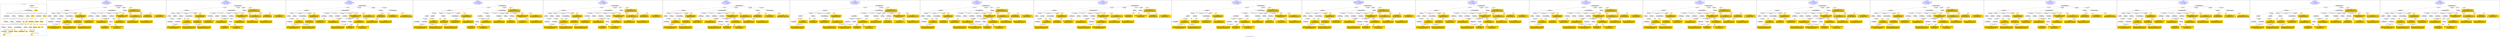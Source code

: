 digraph n0 {
fontcolor="blue"
remincross="true"
label="s15-s-detroit-institute-of-art.json"
subgraph cluster_0 {
label="1-correct model"
n2[style="filled",color="white",fillcolor="lightgray",label="E12_Production1"];
n3[style="filled",color="white",fillcolor="lightgray",label="E21_Person1"];
n4[style="filled",color="white",fillcolor="lightgray",label="E55_Type1"];
n5[style="filled",color="white",fillcolor="lightgray",label="E52_Time-Span3"];
n6[style="filled",color="white",fillcolor="lightgray",label="E69_Death1"];
n7[style="filled",color="white",fillcolor="lightgray",label="E74_Group1"];
n8[style="filled",color="white",fillcolor="lightgray",label="E82_Actor_Appellation1"];
n9[style="filled",color="white",fillcolor="lightgray",label="E67_Birth1"];
n10[shape="plaintext",style="filled",fillcolor="gold",label="artist_uri"];
n11[style="filled",color="white",fillcolor="lightgray",label="E22_Man-Made_Object1"];
n12[style="filled",color="white",fillcolor="lightgray",label="E35_Title1"];
n13[style="filled",color="white",fillcolor="lightgray",label="E8_Acquisition1"];
n14[style="filled",color="white",fillcolor="lightgray",label="E55_Type2"];
n15[shape="plaintext",style="filled",fillcolor="gold",label="provenance"];
n16[style="filled",color="white",fillcolor="lightgray",label="E54_Dimension1"];
n17[shape="plaintext",style="filled",fillcolor="gold",label="object_uri"];
n18[shape="plaintext",style="filled",fillcolor="gold",label="title"];
n19[style="filled",color="white",fillcolor="lightgray",label="E38_Image1"];
n20[shape="plaintext",style="filled",fillcolor="gold",label="imageURL"];
n21[style="filled",color="white",fillcolor="lightgray",label="E52_Time-Span1"];
n22[shape="plaintext",style="filled",fillcolor="gold",label="birth"];
n23[style="filled",color="white",fillcolor="lightgray",label="E52_Time-Span2"];
n24[shape="plaintext",style="filled",fillcolor="gold",label="death"];
n25[shape="plaintext",style="filled",fillcolor="gold",label="date"];
n26[shape="plaintext",style="filled",fillcolor="gold",label="dimensions"];
n27[shape="plaintext",style="filled",fillcolor="gold",label="medium_URI"];
n28[shape="plaintext",style="filled",fillcolor="gold",label="medium"];
n29[shape="plaintext",style="filled",fillcolor="gold",label="classification_URI"];
n30[shape="plaintext",style="filled",fillcolor="gold",label="classification"];
n31[shape="plaintext",style="filled",fillcolor="gold",label="nationality_URI"];
n32[shape="plaintext",style="filled",fillcolor="gold",label="nationality"];
n33[shape="plaintext",style="filled",fillcolor="gold",label="artist_appellation_uri"];
n34[shape="plaintext",style="filled",fillcolor="gold",label="name"];
n35[shape="plaintext",style="filled",fillcolor="gold",label="credit"];
}
subgraph cluster_1 {
label="candidate 0\nlink coherence:0.84375\nnode coherence:0.9\nconfidence:0.4622539186809143\nmapping score:0.5096401951158603\ncost:130.99928\n-precision:0.69-recall:0.67"
n37[style="filled",color="white",fillcolor="lightgray",label="E12_Production1"];
n38[style="filled",color="white",fillcolor="lightgray",label="E55_Type1"];
n39[style="filled",color="white",fillcolor="lightgray",label="E21_Person1"];
n40[style="filled",color="white",fillcolor="lightgray",label="E67_Birth1"];
n41[style="filled",color="white",fillcolor="lightgray",label="E69_Death1"];
n42[style="filled",color="white",fillcolor="lightgray",label="E74_Group1"];
n43[style="filled",color="white",fillcolor="lightgray",label="E82_Actor_Appellation1"];
n44[style="filled",color="white",fillcolor="lightgray",label="E22_Man-Made_Object1"];
n45[style="filled",color="white",fillcolor="lightgray",label="E38_Image1"];
n46[style="filled",color="white",fillcolor="lightgray",label="E54_Dimension1"];
n47[style="filled",color="white",fillcolor="lightgray",label="E8_Acquisition1"];
n48[style="filled",color="white",fillcolor="lightgray",label="E33_Linguistic_Object2"];
n49[style="filled",color="white",fillcolor="lightgray",label="E55_Type2"];
n50[style="filled",color="white",fillcolor="lightgray",label="E52_Time-Span1"];
n51[style="filled",color="white",fillcolor="lightgray",label="E52_Time-Span3"];
n52[shape="plaintext",style="filled",fillcolor="gold",label="provenance\n[E22_Man-Made_Object,P3_has_note,0.266]\n[E33_Linguistic_Object,P3_has_note,0.249]\n[E73_Information_Object,P3_has_note,0.244]\n[E8_Acquisition,P3_has_note,0.241]"];
n53[shape="plaintext",style="filled",fillcolor="gold",label="medium_URI\n[E57_Material,classLink,0.415]\n[E55_Type,classLink,0.402]\n[E74_Group,classLink,0.183]\n[E55_Type,label,0.0]"];
n54[shape="plaintext",style="filled",fillcolor="gold",label="classification_URI\n[E55_Type,classLink,0.618]\n[E74_Group,classLink,0.194]\n[E57_Material,classLink,0.176]\n[E31_Document,classLink,0.012]"];
n55[shape="plaintext",style="filled",fillcolor="gold",label="date\n[E52_Time-Span,P82_at_some_time_within,0.395]\n[E52_Time-Span,P82a_begin_of_the_begin,0.393]\n[E52_Time-Span,P82b_end_of_the_end,0.156]\n[E33_Linguistic_Object,P3_has_note,0.057]"];
n56[shape="plaintext",style="filled",fillcolor="gold",label="artist_uri\n[E21_Person,classLink,0.359]\n[E82_Actor_Appellation,classLink,0.307]\n[E39_Actor,classLink,0.252]\n[E30_Right,P3_has_note,0.082]"];
n57[shape="plaintext",style="filled",fillcolor="gold",label="credit\n[E30_Right,P3_has_note,0.469]\n[E8_Acquisition,P3_has_note,0.347]\n[E22_Man-Made_Object,P3_has_note,0.096]\n[E33_Linguistic_Object,P3_has_note,0.088]"];
n58[shape="plaintext",style="filled",fillcolor="gold",label="death\n[E52_Time-Span,P82b_end_of_the_end,0.442]\n[E52_Time-Span,P82_at_some_time_within,0.291]\n[E52_Time-Span,P82a_begin_of_the_begin,0.223]\n[E52_Time-Span,label,0.043]"];
n59[shape="plaintext",style="filled",fillcolor="gold",label="classification\n[E31_Document,classLink,0.352]\n[E55_Type,classLink,0.244]\n[E55_Type,label,0.209]\n[E33_Linguistic_Object,P3_has_note,0.194]"];
n60[shape="plaintext",style="filled",fillcolor="gold",label="object_uri\n[E22_Man-Made_Object,classLink,0.862]\n[E22_Man-Made_Object,P3_has_note,0.051]\n[E30_Right,P3_has_note,0.045]\n[E35_Title,label,0.042]"];
n61[shape="plaintext",style="filled",fillcolor="gold",label="medium\n[E29_Design_or_Procedure,P3_has_note,0.341]\n[E57_Material,label,0.283]\n[E55_Type,label,0.199]\n[E57_Material,classLink,0.176]"];
n62[shape="plaintext",style="filled",fillcolor="gold",label="imageURL\n[E38_Image,classLink,0.6]\n[E78_Collection,classLink,0.183]\n[E22_Man-Made_Object,classLink,0.147]\n[E21_Person,classLink,0.07]"];
n63[shape="plaintext",style="filled",fillcolor="gold",label="birth\n[E52_Time-Span,P82a_begin_of_the_begin,0.511]\n[E52_Time-Span,P82_at_some_time_within,0.352]\n[E52_Time-Span,P82b_end_of_the_end,0.074]\n[E33_Linguistic_Object,P3_has_note,0.064]"];
n64[shape="plaintext",style="filled",fillcolor="gold",label="nationality\n[E74_Group,label,0.518]\n[E74_Group,classLink,0.264]\n[E55_Type,label,0.129]\n[E8_Acquisition,P3_has_note,0.09]"];
n65[shape="plaintext",style="filled",fillcolor="gold",label="artist_appellation_uri\n[E82_Actor_Appellation,classLink,0.887]\n[E21_Person,classLink,0.057]\n[E39_Actor,classLink,0.042]\n[E30_Right,P3_has_note,0.014]"];
n66[shape="plaintext",style="filled",fillcolor="gold",label="dimensions\n[E54_Dimension,P3_has_note,0.652]\n[E22_Man-Made_Object,classLink,0.135]\n[E22_Man-Made_Object,P3_has_note,0.12]\n[E34_Inscription,P3_has_note,0.094]"];
n67[shape="plaintext",style="filled",fillcolor="gold",label="name\n[E82_Actor_Appellation,label,0.555]\n[E22_Man-Made_Object,classLink,0.167]\n[E30_Right,P3_has_note,0.157]\n[E22_Man-Made_Object,P3_has_note,0.12]"];
n68[shape="plaintext",style="filled",fillcolor="gold",label="nationality_URI\n[E74_Group,classLink,0.643]\n[E55_Type,classLink,0.216]\n[E57_Material,classLink,0.113]\n[E74_Group,label,0.029]"];
n69[shape="plaintext",style="filled",fillcolor="gold",label="title\n[E22_Man-Made_Object,P3_has_note,0.291]\n[E35_Title,label,0.277]\n[E73_Information_Object,P3_has_note,0.253]\n[E33_Linguistic_Object,P3_has_note,0.18]"];
}
subgraph cluster_2 {
label="candidate 1\nlink coherence:0.84375\nnode coherence:0.9\nconfidence:0.4618149941665651\nmapping score:0.5094938869444107\ncost:130.99928\n-precision:0.72-recall:0.7"
n71[style="filled",color="white",fillcolor="lightgray",label="E12_Production1"];
n72[style="filled",color="white",fillcolor="lightgray",label="E55_Type1"];
n73[style="filled",color="white",fillcolor="lightgray",label="E21_Person1"];
n74[style="filled",color="white",fillcolor="lightgray",label="E67_Birth1"];
n75[style="filled",color="white",fillcolor="lightgray",label="E69_Death1"];
n76[style="filled",color="white",fillcolor="lightgray",label="E74_Group1"];
n77[style="filled",color="white",fillcolor="lightgray",label="E82_Actor_Appellation1"];
n78[style="filled",color="white",fillcolor="lightgray",label="E22_Man-Made_Object1"];
n79[style="filled",color="white",fillcolor="lightgray",label="E38_Image1"];
n80[style="filled",color="white",fillcolor="lightgray",label="E54_Dimension1"];
n81[style="filled",color="white",fillcolor="lightgray",label="E8_Acquisition1"];
n82[style="filled",color="white",fillcolor="lightgray",label="E33_Linguistic_Object2"];
n83[style="filled",color="white",fillcolor="lightgray",label="E55_Type2"];
n84[style="filled",color="white",fillcolor="lightgray",label="E52_Time-Span1"];
n85[style="filled",color="white",fillcolor="lightgray",label="E52_Time-Span3"];
n86[shape="plaintext",style="filled",fillcolor="gold",label="provenance\n[E22_Man-Made_Object,P3_has_note,0.266]\n[E33_Linguistic_Object,P3_has_note,0.249]\n[E73_Information_Object,P3_has_note,0.244]\n[E8_Acquisition,P3_has_note,0.241]"];
n87[shape="plaintext",style="filled",fillcolor="gold",label="medium_URI\n[E57_Material,classLink,0.415]\n[E55_Type,classLink,0.402]\n[E74_Group,classLink,0.183]\n[E55_Type,label,0.0]"];
n88[shape="plaintext",style="filled",fillcolor="gold",label="classification_URI\n[E55_Type,classLink,0.618]\n[E74_Group,classLink,0.194]\n[E57_Material,classLink,0.176]\n[E31_Document,classLink,0.012]"];
n89[shape="plaintext",style="filled",fillcolor="gold",label="date\n[E52_Time-Span,P82_at_some_time_within,0.395]\n[E52_Time-Span,P82a_begin_of_the_begin,0.393]\n[E52_Time-Span,P82b_end_of_the_end,0.156]\n[E33_Linguistic_Object,P3_has_note,0.057]"];
n90[shape="plaintext",style="filled",fillcolor="gold",label="artist_uri\n[E21_Person,classLink,0.359]\n[E82_Actor_Appellation,classLink,0.307]\n[E39_Actor,classLink,0.252]\n[E30_Right,P3_has_note,0.082]"];
n91[shape="plaintext",style="filled",fillcolor="gold",label="death\n[E52_Time-Span,P82b_end_of_the_end,0.442]\n[E52_Time-Span,P82_at_some_time_within,0.291]\n[E52_Time-Span,P82a_begin_of_the_begin,0.223]\n[E52_Time-Span,label,0.043]"];
n92[shape="plaintext",style="filled",fillcolor="gold",label="credit\n[E30_Right,P3_has_note,0.469]\n[E8_Acquisition,P3_has_note,0.347]\n[E22_Man-Made_Object,P3_has_note,0.096]\n[E33_Linguistic_Object,P3_has_note,0.088]"];
n93[shape="plaintext",style="filled",fillcolor="gold",label="birth\n[E52_Time-Span,P82a_begin_of_the_begin,0.511]\n[E52_Time-Span,P82_at_some_time_within,0.352]\n[E52_Time-Span,P82b_end_of_the_end,0.074]\n[E33_Linguistic_Object,P3_has_note,0.064]"];
n94[shape="plaintext",style="filled",fillcolor="gold",label="classification\n[E31_Document,classLink,0.352]\n[E55_Type,classLink,0.244]\n[E55_Type,label,0.209]\n[E33_Linguistic_Object,P3_has_note,0.194]"];
n95[shape="plaintext",style="filled",fillcolor="gold",label="object_uri\n[E22_Man-Made_Object,classLink,0.862]\n[E22_Man-Made_Object,P3_has_note,0.051]\n[E30_Right,P3_has_note,0.045]\n[E35_Title,label,0.042]"];
n96[shape="plaintext",style="filled",fillcolor="gold",label="medium\n[E29_Design_or_Procedure,P3_has_note,0.341]\n[E57_Material,label,0.283]\n[E55_Type,label,0.199]\n[E57_Material,classLink,0.176]"];
n97[shape="plaintext",style="filled",fillcolor="gold",label="imageURL\n[E38_Image,classLink,0.6]\n[E78_Collection,classLink,0.183]\n[E22_Man-Made_Object,classLink,0.147]\n[E21_Person,classLink,0.07]"];
n98[shape="plaintext",style="filled",fillcolor="gold",label="nationality\n[E74_Group,label,0.518]\n[E74_Group,classLink,0.264]\n[E55_Type,label,0.129]\n[E8_Acquisition,P3_has_note,0.09]"];
n99[shape="plaintext",style="filled",fillcolor="gold",label="artist_appellation_uri\n[E82_Actor_Appellation,classLink,0.887]\n[E21_Person,classLink,0.057]\n[E39_Actor,classLink,0.042]\n[E30_Right,P3_has_note,0.014]"];
n100[shape="plaintext",style="filled",fillcolor="gold",label="dimensions\n[E54_Dimension,P3_has_note,0.652]\n[E22_Man-Made_Object,classLink,0.135]\n[E22_Man-Made_Object,P3_has_note,0.12]\n[E34_Inscription,P3_has_note,0.094]"];
n101[shape="plaintext",style="filled",fillcolor="gold",label="name\n[E82_Actor_Appellation,label,0.555]\n[E22_Man-Made_Object,classLink,0.167]\n[E30_Right,P3_has_note,0.157]\n[E22_Man-Made_Object,P3_has_note,0.12]"];
n102[shape="plaintext",style="filled",fillcolor="gold",label="nationality_URI\n[E74_Group,classLink,0.643]\n[E55_Type,classLink,0.216]\n[E57_Material,classLink,0.113]\n[E74_Group,label,0.029]"];
n103[shape="plaintext",style="filled",fillcolor="gold",label="title\n[E22_Man-Made_Object,P3_has_note,0.291]\n[E35_Title,label,0.277]\n[E73_Information_Object,P3_has_note,0.253]\n[E33_Linguistic_Object,P3_has_note,0.18]"];
}
subgraph cluster_3 {
label="candidate 10\nlink coherence:0.8125\nnode coherence:0.9\nconfidence:0.4622539186809143\nmapping score:0.5096401951158603\ncost:229.9993\n-precision:0.69-recall:0.67"
n105[style="filled",color="white",fillcolor="lightgray",label="E12_Production1"];
n106[style="filled",color="white",fillcolor="lightgray",label="E52_Time-Span2"];
n107[style="filled",color="white",fillcolor="lightgray",label="E55_Type1"];
n108[style="filled",color="white",fillcolor="lightgray",label="E21_Person1"];
n109[style="filled",color="white",fillcolor="lightgray",label="E67_Birth1"];
n110[style="filled",color="white",fillcolor="lightgray",label="E74_Group1"];
n111[style="filled",color="white",fillcolor="lightgray",label="E82_Actor_Appellation1"];
n112[style="filled",color="white",fillcolor="lightgray",label="E22_Man-Made_Object1"];
n113[style="filled",color="white",fillcolor="lightgray",label="E38_Image1"];
n114[style="filled",color="white",fillcolor="lightgray",label="E54_Dimension1"];
n115[style="filled",color="white",fillcolor="lightgray",label="E8_Acquisition1"];
n116[style="filled",color="white",fillcolor="lightgray",label="E33_Linguistic_Object2"];
n117[style="filled",color="white",fillcolor="lightgray",label="E55_Type2"];
n118[style="filled",color="white",fillcolor="lightgray",label="E52_Time-Span1"];
n119[style="filled",color="white",fillcolor="lightgray",label="E33_Linguistic_Object1"];
n120[shape="plaintext",style="filled",fillcolor="gold",label="provenance\n[E22_Man-Made_Object,P3_has_note,0.266]\n[E33_Linguistic_Object,P3_has_note,0.249]\n[E73_Information_Object,P3_has_note,0.244]\n[E8_Acquisition,P3_has_note,0.241]"];
n121[shape="plaintext",style="filled",fillcolor="gold",label="date\n[E52_Time-Span,P82_at_some_time_within,0.395]\n[E52_Time-Span,P82a_begin_of_the_begin,0.393]\n[E52_Time-Span,P82b_end_of_the_end,0.156]\n[E33_Linguistic_Object,P3_has_note,0.057]"];
n122[shape="plaintext",style="filled",fillcolor="gold",label="medium_URI\n[E57_Material,classLink,0.415]\n[E55_Type,classLink,0.402]\n[E74_Group,classLink,0.183]\n[E55_Type,label,0.0]"];
n123[shape="plaintext",style="filled",fillcolor="gold",label="classification_URI\n[E55_Type,classLink,0.618]\n[E74_Group,classLink,0.194]\n[E57_Material,classLink,0.176]\n[E31_Document,classLink,0.012]"];
n124[shape="plaintext",style="filled",fillcolor="gold",label="credit\n[E30_Right,P3_has_note,0.469]\n[E8_Acquisition,P3_has_note,0.347]\n[E22_Man-Made_Object,P3_has_note,0.096]\n[E33_Linguistic_Object,P3_has_note,0.088]"];
n125[shape="plaintext",style="filled",fillcolor="gold",label="artist_uri\n[E21_Person,classLink,0.359]\n[E82_Actor_Appellation,classLink,0.307]\n[E39_Actor,classLink,0.252]\n[E30_Right,P3_has_note,0.082]"];
n126[shape="plaintext",style="filled",fillcolor="gold",label="death\n[E52_Time-Span,P82b_end_of_the_end,0.442]\n[E52_Time-Span,P82_at_some_time_within,0.291]\n[E52_Time-Span,P82a_begin_of_the_begin,0.223]\n[E52_Time-Span,label,0.043]"];
n127[shape="plaintext",style="filled",fillcolor="gold",label="classification\n[E31_Document,classLink,0.352]\n[E55_Type,classLink,0.244]\n[E55_Type,label,0.209]\n[E33_Linguistic_Object,P3_has_note,0.194]"];
n128[shape="plaintext",style="filled",fillcolor="gold",label="object_uri\n[E22_Man-Made_Object,classLink,0.862]\n[E22_Man-Made_Object,P3_has_note,0.051]\n[E30_Right,P3_has_note,0.045]\n[E35_Title,label,0.042]"];
n129[shape="plaintext",style="filled",fillcolor="gold",label="medium\n[E29_Design_or_Procedure,P3_has_note,0.341]\n[E57_Material,label,0.283]\n[E55_Type,label,0.199]\n[E57_Material,classLink,0.176]"];
n130[shape="plaintext",style="filled",fillcolor="gold",label="imageURL\n[E38_Image,classLink,0.6]\n[E78_Collection,classLink,0.183]\n[E22_Man-Made_Object,classLink,0.147]\n[E21_Person,classLink,0.07]"];
n131[shape="plaintext",style="filled",fillcolor="gold",label="birth\n[E52_Time-Span,P82a_begin_of_the_begin,0.511]\n[E52_Time-Span,P82_at_some_time_within,0.352]\n[E52_Time-Span,P82b_end_of_the_end,0.074]\n[E33_Linguistic_Object,P3_has_note,0.064]"];
n132[shape="plaintext",style="filled",fillcolor="gold",label="nationality\n[E74_Group,label,0.518]\n[E74_Group,classLink,0.264]\n[E55_Type,label,0.129]\n[E8_Acquisition,P3_has_note,0.09]"];
n133[shape="plaintext",style="filled",fillcolor="gold",label="artist_appellation_uri\n[E82_Actor_Appellation,classLink,0.887]\n[E21_Person,classLink,0.057]\n[E39_Actor,classLink,0.042]\n[E30_Right,P3_has_note,0.014]"];
n134[shape="plaintext",style="filled",fillcolor="gold",label="dimensions\n[E54_Dimension,P3_has_note,0.652]\n[E22_Man-Made_Object,classLink,0.135]\n[E22_Man-Made_Object,P3_has_note,0.12]\n[E34_Inscription,P3_has_note,0.094]"];
n135[shape="plaintext",style="filled",fillcolor="gold",label="name\n[E82_Actor_Appellation,label,0.555]\n[E22_Man-Made_Object,classLink,0.167]\n[E30_Right,P3_has_note,0.157]\n[E22_Man-Made_Object,P3_has_note,0.12]"];
n136[shape="plaintext",style="filled",fillcolor="gold",label="nationality_URI\n[E74_Group,classLink,0.643]\n[E55_Type,classLink,0.216]\n[E57_Material,classLink,0.113]\n[E74_Group,label,0.029]"];
n137[shape="plaintext",style="filled",fillcolor="gold",label="title\n[E22_Man-Made_Object,P3_has_note,0.291]\n[E35_Title,label,0.277]\n[E73_Information_Object,P3_has_note,0.253]\n[E33_Linguistic_Object,P3_has_note,0.18]"];
}
subgraph cluster_4 {
label="candidate 11\nlink coherence:0.8125\nnode coherence:0.9\nconfidence:0.4618149941665651\nmapping score:0.5094938869444107\ncost:130.99927\n-precision:0.75-recall:0.73"
n139[style="filled",color="white",fillcolor="lightgray",label="E12_Production1"];
n140[style="filled",color="white",fillcolor="lightgray",label="E55_Type1"];
n141[style="filled",color="white",fillcolor="lightgray",label="E21_Person1"];
n142[style="filled",color="white",fillcolor="lightgray",label="E67_Birth1"];
n143[style="filled",color="white",fillcolor="lightgray",label="E69_Death1"];
n144[style="filled",color="white",fillcolor="lightgray",label="E74_Group1"];
n145[style="filled",color="white",fillcolor="lightgray",label="E82_Actor_Appellation1"];
n146[style="filled",color="white",fillcolor="lightgray",label="E22_Man-Made_Object1"];
n147[style="filled",color="white",fillcolor="lightgray",label="E38_Image1"];
n148[style="filled",color="white",fillcolor="lightgray",label="E54_Dimension1"];
n149[style="filled",color="white",fillcolor="lightgray",label="E55_Type2"];
n150[style="filled",color="white",fillcolor="lightgray",label="E8_Acquisition1"];
n151[style="filled",color="white",fillcolor="lightgray",label="E33_Linguistic_Object1"];
n152[style="filled",color="white",fillcolor="lightgray",label="E52_Time-Span1"];
n153[style="filled",color="white",fillcolor="lightgray",label="E52_Time-Span3"];
n154[shape="plaintext",style="filled",fillcolor="gold",label="provenance\n[E22_Man-Made_Object,P3_has_note,0.266]\n[E33_Linguistic_Object,P3_has_note,0.249]\n[E73_Information_Object,P3_has_note,0.244]\n[E8_Acquisition,P3_has_note,0.241]"];
n155[shape="plaintext",style="filled",fillcolor="gold",label="medium_URI\n[E57_Material,classLink,0.415]\n[E55_Type,classLink,0.402]\n[E74_Group,classLink,0.183]\n[E55_Type,label,0.0]"];
n156[shape="plaintext",style="filled",fillcolor="gold",label="classification_URI\n[E55_Type,classLink,0.618]\n[E74_Group,classLink,0.194]\n[E57_Material,classLink,0.176]\n[E31_Document,classLink,0.012]"];
n157[shape="plaintext",style="filled",fillcolor="gold",label="date\n[E52_Time-Span,P82_at_some_time_within,0.395]\n[E52_Time-Span,P82a_begin_of_the_begin,0.393]\n[E52_Time-Span,P82b_end_of_the_end,0.156]\n[E33_Linguistic_Object,P3_has_note,0.057]"];
n158[shape="plaintext",style="filled",fillcolor="gold",label="credit\n[E30_Right,P3_has_note,0.469]\n[E8_Acquisition,P3_has_note,0.347]\n[E22_Man-Made_Object,P3_has_note,0.096]\n[E33_Linguistic_Object,P3_has_note,0.088]"];
n159[shape="plaintext",style="filled",fillcolor="gold",label="artist_uri\n[E21_Person,classLink,0.359]\n[E82_Actor_Appellation,classLink,0.307]\n[E39_Actor,classLink,0.252]\n[E30_Right,P3_has_note,0.082]"];
n160[shape="plaintext",style="filled",fillcolor="gold",label="death\n[E52_Time-Span,P82b_end_of_the_end,0.442]\n[E52_Time-Span,P82_at_some_time_within,0.291]\n[E52_Time-Span,P82a_begin_of_the_begin,0.223]\n[E52_Time-Span,label,0.043]"];
n161[shape="plaintext",style="filled",fillcolor="gold",label="birth\n[E52_Time-Span,P82a_begin_of_the_begin,0.511]\n[E52_Time-Span,P82_at_some_time_within,0.352]\n[E52_Time-Span,P82b_end_of_the_end,0.074]\n[E33_Linguistic_Object,P3_has_note,0.064]"];
n162[shape="plaintext",style="filled",fillcolor="gold",label="classification\n[E31_Document,classLink,0.352]\n[E55_Type,classLink,0.244]\n[E55_Type,label,0.209]\n[E33_Linguistic_Object,P3_has_note,0.194]"];
n163[shape="plaintext",style="filled",fillcolor="gold",label="object_uri\n[E22_Man-Made_Object,classLink,0.862]\n[E22_Man-Made_Object,P3_has_note,0.051]\n[E30_Right,P3_has_note,0.045]\n[E35_Title,label,0.042]"];
n164[shape="plaintext",style="filled",fillcolor="gold",label="medium\n[E29_Design_or_Procedure,P3_has_note,0.341]\n[E57_Material,label,0.283]\n[E55_Type,label,0.199]\n[E57_Material,classLink,0.176]"];
n165[shape="plaintext",style="filled",fillcolor="gold",label="imageURL\n[E38_Image,classLink,0.6]\n[E78_Collection,classLink,0.183]\n[E22_Man-Made_Object,classLink,0.147]\n[E21_Person,classLink,0.07]"];
n166[shape="plaintext",style="filled",fillcolor="gold",label="nationality\n[E74_Group,label,0.518]\n[E74_Group,classLink,0.264]\n[E55_Type,label,0.129]\n[E8_Acquisition,P3_has_note,0.09]"];
n167[shape="plaintext",style="filled",fillcolor="gold",label="artist_appellation_uri\n[E82_Actor_Appellation,classLink,0.887]\n[E21_Person,classLink,0.057]\n[E39_Actor,classLink,0.042]\n[E30_Right,P3_has_note,0.014]"];
n168[shape="plaintext",style="filled",fillcolor="gold",label="dimensions\n[E54_Dimension,P3_has_note,0.652]\n[E22_Man-Made_Object,classLink,0.135]\n[E22_Man-Made_Object,P3_has_note,0.12]\n[E34_Inscription,P3_has_note,0.094]"];
n169[shape="plaintext",style="filled",fillcolor="gold",label="name\n[E82_Actor_Appellation,label,0.555]\n[E22_Man-Made_Object,classLink,0.167]\n[E30_Right,P3_has_note,0.157]\n[E22_Man-Made_Object,P3_has_note,0.12]"];
n170[shape="plaintext",style="filled",fillcolor="gold",label="nationality_URI\n[E74_Group,classLink,0.643]\n[E55_Type,classLink,0.216]\n[E57_Material,classLink,0.113]\n[E74_Group,label,0.029]"];
n171[shape="plaintext",style="filled",fillcolor="gold",label="title\n[E22_Man-Made_Object,P3_has_note,0.291]\n[E35_Title,label,0.277]\n[E73_Information_Object,P3_has_note,0.253]\n[E33_Linguistic_Object,P3_has_note,0.18]"];
}
subgraph cluster_5 {
label="candidate 12\nlink coherence:0.8125\nnode coherence:0.9\nconfidence:0.4618149941665651\nmapping score:0.5094938869444107\ncost:130.9993\n-precision:0.72-recall:0.7"
n173[style="filled",color="white",fillcolor="lightgray",label="E12_Production1"];
n174[style="filled",color="white",fillcolor="lightgray",label="E55_Type1"];
n175[style="filled",color="white",fillcolor="lightgray",label="E21_Person1"];
n176[style="filled",color="white",fillcolor="lightgray",label="E67_Birth1"];
n177[style="filled",color="white",fillcolor="lightgray",label="E69_Death1"];
n178[style="filled",color="white",fillcolor="lightgray",label="E74_Group1"];
n179[style="filled",color="white",fillcolor="lightgray",label="E82_Actor_Appellation1"];
n180[style="filled",color="white",fillcolor="lightgray",label="E22_Man-Made_Object1"];
n181[style="filled",color="white",fillcolor="lightgray",label="E38_Image1"];
n182[style="filled",color="white",fillcolor="lightgray",label="E54_Dimension1"];
n183[style="filled",color="white",fillcolor="lightgray",label="E8_Acquisition1"];
n184[style="filled",color="white",fillcolor="lightgray",label="E33_Linguistic_Object1"];
n185[style="filled",color="white",fillcolor="lightgray",label="E55_Type2"];
n186[style="filled",color="white",fillcolor="lightgray",label="E52_Time-Span1"];
n187[style="filled",color="white",fillcolor="lightgray",label="E52_Time-Span3"];
n188[shape="plaintext",style="filled",fillcolor="gold",label="provenance\n[E22_Man-Made_Object,P3_has_note,0.266]\n[E33_Linguistic_Object,P3_has_note,0.249]\n[E73_Information_Object,P3_has_note,0.244]\n[E8_Acquisition,P3_has_note,0.241]"];
n189[shape="plaintext",style="filled",fillcolor="gold",label="medium_URI\n[E57_Material,classLink,0.415]\n[E55_Type,classLink,0.402]\n[E74_Group,classLink,0.183]\n[E55_Type,label,0.0]"];
n190[shape="plaintext",style="filled",fillcolor="gold",label="classification_URI\n[E55_Type,classLink,0.618]\n[E74_Group,classLink,0.194]\n[E57_Material,classLink,0.176]\n[E31_Document,classLink,0.012]"];
n191[shape="plaintext",style="filled",fillcolor="gold",label="date\n[E52_Time-Span,P82_at_some_time_within,0.395]\n[E52_Time-Span,P82a_begin_of_the_begin,0.393]\n[E52_Time-Span,P82b_end_of_the_end,0.156]\n[E33_Linguistic_Object,P3_has_note,0.057]"];
n192[shape="plaintext",style="filled",fillcolor="gold",label="credit\n[E30_Right,P3_has_note,0.469]\n[E8_Acquisition,P3_has_note,0.347]\n[E22_Man-Made_Object,P3_has_note,0.096]\n[E33_Linguistic_Object,P3_has_note,0.088]"];
n193[shape="plaintext",style="filled",fillcolor="gold",label="artist_uri\n[E21_Person,classLink,0.359]\n[E82_Actor_Appellation,classLink,0.307]\n[E39_Actor,classLink,0.252]\n[E30_Right,P3_has_note,0.082]"];
n194[shape="plaintext",style="filled",fillcolor="gold",label="death\n[E52_Time-Span,P82b_end_of_the_end,0.442]\n[E52_Time-Span,P82_at_some_time_within,0.291]\n[E52_Time-Span,P82a_begin_of_the_begin,0.223]\n[E52_Time-Span,label,0.043]"];
n195[shape="plaintext",style="filled",fillcolor="gold",label="birth\n[E52_Time-Span,P82a_begin_of_the_begin,0.511]\n[E52_Time-Span,P82_at_some_time_within,0.352]\n[E52_Time-Span,P82b_end_of_the_end,0.074]\n[E33_Linguistic_Object,P3_has_note,0.064]"];
n196[shape="plaintext",style="filled",fillcolor="gold",label="classification\n[E31_Document,classLink,0.352]\n[E55_Type,classLink,0.244]\n[E55_Type,label,0.209]\n[E33_Linguistic_Object,P3_has_note,0.194]"];
n197[shape="plaintext",style="filled",fillcolor="gold",label="object_uri\n[E22_Man-Made_Object,classLink,0.862]\n[E22_Man-Made_Object,P3_has_note,0.051]\n[E30_Right,P3_has_note,0.045]\n[E35_Title,label,0.042]"];
n198[shape="plaintext",style="filled",fillcolor="gold",label="medium\n[E29_Design_or_Procedure,P3_has_note,0.341]\n[E57_Material,label,0.283]\n[E55_Type,label,0.199]\n[E57_Material,classLink,0.176]"];
n199[shape="plaintext",style="filled",fillcolor="gold",label="imageURL\n[E38_Image,classLink,0.6]\n[E78_Collection,classLink,0.183]\n[E22_Man-Made_Object,classLink,0.147]\n[E21_Person,classLink,0.07]"];
n200[shape="plaintext",style="filled",fillcolor="gold",label="nationality\n[E74_Group,label,0.518]\n[E74_Group,classLink,0.264]\n[E55_Type,label,0.129]\n[E8_Acquisition,P3_has_note,0.09]"];
n201[shape="plaintext",style="filled",fillcolor="gold",label="artist_appellation_uri\n[E82_Actor_Appellation,classLink,0.887]\n[E21_Person,classLink,0.057]\n[E39_Actor,classLink,0.042]\n[E30_Right,P3_has_note,0.014]"];
n202[shape="plaintext",style="filled",fillcolor="gold",label="dimensions\n[E54_Dimension,P3_has_note,0.652]\n[E22_Man-Made_Object,classLink,0.135]\n[E22_Man-Made_Object,P3_has_note,0.12]\n[E34_Inscription,P3_has_note,0.094]"];
n203[shape="plaintext",style="filled",fillcolor="gold",label="name\n[E82_Actor_Appellation,label,0.555]\n[E22_Man-Made_Object,classLink,0.167]\n[E30_Right,P3_has_note,0.157]\n[E22_Man-Made_Object,P3_has_note,0.12]"];
n204[shape="plaintext",style="filled",fillcolor="gold",label="nationality_URI\n[E74_Group,classLink,0.643]\n[E55_Type,classLink,0.216]\n[E57_Material,classLink,0.113]\n[E74_Group,label,0.029]"];
n205[shape="plaintext",style="filled",fillcolor="gold",label="title\n[E22_Man-Made_Object,P3_has_note,0.291]\n[E35_Title,label,0.277]\n[E73_Information_Object,P3_has_note,0.253]\n[E33_Linguistic_Object,P3_has_note,0.18]"];
}
subgraph cluster_6 {
label="candidate 13\nlink coherence:0.8125\nnode coherence:0.9\nconfidence:0.4618149941665651\nmapping score:0.5094938869444107\ncost:229.9993\n-precision:0.72-recall:0.7"
n207[style="filled",color="white",fillcolor="lightgray",label="E12_Production1"];
n208[style="filled",color="white",fillcolor="lightgray",label="E52_Time-Span2"];
n209[style="filled",color="white",fillcolor="lightgray",label="E55_Type1"];
n210[style="filled",color="white",fillcolor="lightgray",label="E21_Person1"];
n211[style="filled",color="white",fillcolor="lightgray",label="E67_Birth1"];
n212[style="filled",color="white",fillcolor="lightgray",label="E74_Group1"];
n213[style="filled",color="white",fillcolor="lightgray",label="E82_Actor_Appellation1"];
n214[style="filled",color="white",fillcolor="lightgray",label="E22_Man-Made_Object1"];
n215[style="filled",color="white",fillcolor="lightgray",label="E38_Image1"];
n216[style="filled",color="white",fillcolor="lightgray",label="E54_Dimension1"];
n217[style="filled",color="white",fillcolor="lightgray",label="E8_Acquisition1"];
n218[style="filled",color="white",fillcolor="lightgray",label="E33_Linguistic_Object2"];
n219[style="filled",color="white",fillcolor="lightgray",label="E55_Type2"];
n220[style="filled",color="white",fillcolor="lightgray",label="E52_Time-Span1"];
n221[style="filled",color="white",fillcolor="lightgray",label="E33_Linguistic_Object1"];
n222[shape="plaintext",style="filled",fillcolor="gold",label="provenance\n[E22_Man-Made_Object,P3_has_note,0.266]\n[E33_Linguistic_Object,P3_has_note,0.249]\n[E73_Information_Object,P3_has_note,0.244]\n[E8_Acquisition,P3_has_note,0.241]"];
n223[shape="plaintext",style="filled",fillcolor="gold",label="date\n[E52_Time-Span,P82_at_some_time_within,0.395]\n[E52_Time-Span,P82a_begin_of_the_begin,0.393]\n[E52_Time-Span,P82b_end_of_the_end,0.156]\n[E33_Linguistic_Object,P3_has_note,0.057]"];
n224[shape="plaintext",style="filled",fillcolor="gold",label="medium_URI\n[E57_Material,classLink,0.415]\n[E55_Type,classLink,0.402]\n[E74_Group,classLink,0.183]\n[E55_Type,label,0.0]"];
n225[shape="plaintext",style="filled",fillcolor="gold",label="classification_URI\n[E55_Type,classLink,0.618]\n[E74_Group,classLink,0.194]\n[E57_Material,classLink,0.176]\n[E31_Document,classLink,0.012]"];
n226[shape="plaintext",style="filled",fillcolor="gold",label="credit\n[E30_Right,P3_has_note,0.469]\n[E8_Acquisition,P3_has_note,0.347]\n[E22_Man-Made_Object,P3_has_note,0.096]\n[E33_Linguistic_Object,P3_has_note,0.088]"];
n227[shape="plaintext",style="filled",fillcolor="gold",label="artist_uri\n[E21_Person,classLink,0.359]\n[E82_Actor_Appellation,classLink,0.307]\n[E39_Actor,classLink,0.252]\n[E30_Right,P3_has_note,0.082]"];
n228[shape="plaintext",style="filled",fillcolor="gold",label="death\n[E52_Time-Span,P82b_end_of_the_end,0.442]\n[E52_Time-Span,P82_at_some_time_within,0.291]\n[E52_Time-Span,P82a_begin_of_the_begin,0.223]\n[E52_Time-Span,label,0.043]"];
n229[shape="plaintext",style="filled",fillcolor="gold",label="birth\n[E52_Time-Span,P82a_begin_of_the_begin,0.511]\n[E52_Time-Span,P82_at_some_time_within,0.352]\n[E52_Time-Span,P82b_end_of_the_end,0.074]\n[E33_Linguistic_Object,P3_has_note,0.064]"];
n230[shape="plaintext",style="filled",fillcolor="gold",label="classification\n[E31_Document,classLink,0.352]\n[E55_Type,classLink,0.244]\n[E55_Type,label,0.209]\n[E33_Linguistic_Object,P3_has_note,0.194]"];
n231[shape="plaintext",style="filled",fillcolor="gold",label="object_uri\n[E22_Man-Made_Object,classLink,0.862]\n[E22_Man-Made_Object,P3_has_note,0.051]\n[E30_Right,P3_has_note,0.045]\n[E35_Title,label,0.042]"];
n232[shape="plaintext",style="filled",fillcolor="gold",label="medium\n[E29_Design_or_Procedure,P3_has_note,0.341]\n[E57_Material,label,0.283]\n[E55_Type,label,0.199]\n[E57_Material,classLink,0.176]"];
n233[shape="plaintext",style="filled",fillcolor="gold",label="imageURL\n[E38_Image,classLink,0.6]\n[E78_Collection,classLink,0.183]\n[E22_Man-Made_Object,classLink,0.147]\n[E21_Person,classLink,0.07]"];
n234[shape="plaintext",style="filled",fillcolor="gold",label="nationality\n[E74_Group,label,0.518]\n[E74_Group,classLink,0.264]\n[E55_Type,label,0.129]\n[E8_Acquisition,P3_has_note,0.09]"];
n235[shape="plaintext",style="filled",fillcolor="gold",label="artist_appellation_uri\n[E82_Actor_Appellation,classLink,0.887]\n[E21_Person,classLink,0.057]\n[E39_Actor,classLink,0.042]\n[E30_Right,P3_has_note,0.014]"];
n236[shape="plaintext",style="filled",fillcolor="gold",label="dimensions\n[E54_Dimension,P3_has_note,0.652]\n[E22_Man-Made_Object,classLink,0.135]\n[E22_Man-Made_Object,P3_has_note,0.12]\n[E34_Inscription,P3_has_note,0.094]"];
n237[shape="plaintext",style="filled",fillcolor="gold",label="name\n[E82_Actor_Appellation,label,0.555]\n[E22_Man-Made_Object,classLink,0.167]\n[E30_Right,P3_has_note,0.157]\n[E22_Man-Made_Object,P3_has_note,0.12]"];
n238[shape="plaintext",style="filled",fillcolor="gold",label="nationality_URI\n[E74_Group,classLink,0.643]\n[E55_Type,classLink,0.216]\n[E57_Material,classLink,0.113]\n[E74_Group,label,0.029]"];
n239[shape="plaintext",style="filled",fillcolor="gold",label="title\n[E22_Man-Made_Object,P3_has_note,0.291]\n[E35_Title,label,0.277]\n[E73_Information_Object,P3_has_note,0.253]\n[E33_Linguistic_Object,P3_has_note,0.18]"];
}
subgraph cluster_7 {
label="candidate 14\nlink coherence:0.8064516129032258\nnode coherence:0.9\nconfidence:0.4622539186809143\nmapping score:0.5096401951158603\ncost:30.99929\n-precision:0.71-recall:0.67"
n241[style="filled",color="white",fillcolor="lightgray",label="E12_Production1"];
n242[style="filled",color="white",fillcolor="lightgray",label="E52_Time-Span2"];
n243[style="filled",color="white",fillcolor="lightgray",label="E55_Type1"];
n244[style="filled",color="white",fillcolor="lightgray",label="E21_Person1"];
n245[style="filled",color="white",fillcolor="lightgray",label="E67_Birth1"];
n246[style="filled",color="white",fillcolor="lightgray",label="E74_Group1"];
n247[style="filled",color="white",fillcolor="lightgray",label="E82_Actor_Appellation1"];
n248[style="filled",color="white",fillcolor="lightgray",label="E22_Man-Made_Object1"];
n249[style="filled",color="white",fillcolor="lightgray",label="E38_Image1"];
n250[style="filled",color="white",fillcolor="lightgray",label="E54_Dimension1"];
n251[style="filled",color="white",fillcolor="lightgray",label="E55_Type2"];
n252[style="filled",color="white",fillcolor="lightgray",label="E8_Acquisition1"];
n253[style="filled",color="white",fillcolor="lightgray",label="E33_Linguistic_Object1"];
n254[style="filled",color="white",fillcolor="lightgray",label="E52_Time-Span1"];
n255[shape="plaintext",style="filled",fillcolor="gold",label="provenance\n[E22_Man-Made_Object,P3_has_note,0.266]\n[E33_Linguistic_Object,P3_has_note,0.249]\n[E73_Information_Object,P3_has_note,0.244]\n[E8_Acquisition,P3_has_note,0.241]"];
n256[shape="plaintext",style="filled",fillcolor="gold",label="birth\n[E52_Time-Span,P82a_begin_of_the_begin,0.511]\n[E52_Time-Span,P82_at_some_time_within,0.352]\n[E52_Time-Span,P82b_end_of_the_end,0.074]\n[E33_Linguistic_Object,P3_has_note,0.064]"];
n257[shape="plaintext",style="filled",fillcolor="gold",label="death\n[E52_Time-Span,P82b_end_of_the_end,0.442]\n[E52_Time-Span,P82_at_some_time_within,0.291]\n[E52_Time-Span,P82a_begin_of_the_begin,0.223]\n[E52_Time-Span,label,0.043]"];
n258[shape="plaintext",style="filled",fillcolor="gold",label="medium_URI\n[E57_Material,classLink,0.415]\n[E55_Type,classLink,0.402]\n[E74_Group,classLink,0.183]\n[E55_Type,label,0.0]"];
n259[shape="plaintext",style="filled",fillcolor="gold",label="classification_URI\n[E55_Type,classLink,0.618]\n[E74_Group,classLink,0.194]\n[E57_Material,classLink,0.176]\n[E31_Document,classLink,0.012]"];
n260[shape="plaintext",style="filled",fillcolor="gold",label="credit\n[E30_Right,P3_has_note,0.469]\n[E8_Acquisition,P3_has_note,0.347]\n[E22_Man-Made_Object,P3_has_note,0.096]\n[E33_Linguistic_Object,P3_has_note,0.088]"];
n261[shape="plaintext",style="filled",fillcolor="gold",label="artist_uri\n[E21_Person,classLink,0.359]\n[E82_Actor_Appellation,classLink,0.307]\n[E39_Actor,classLink,0.252]\n[E30_Right,P3_has_note,0.082]"];
n262[shape="plaintext",style="filled",fillcolor="gold",label="date\n[E52_Time-Span,P82_at_some_time_within,0.395]\n[E52_Time-Span,P82a_begin_of_the_begin,0.393]\n[E52_Time-Span,P82b_end_of_the_end,0.156]\n[E33_Linguistic_Object,P3_has_note,0.057]"];
n263[shape="plaintext",style="filled",fillcolor="gold",label="classification\n[E31_Document,classLink,0.352]\n[E55_Type,classLink,0.244]\n[E55_Type,label,0.209]\n[E33_Linguistic_Object,P3_has_note,0.194]"];
n264[shape="plaintext",style="filled",fillcolor="gold",label="object_uri\n[E22_Man-Made_Object,classLink,0.862]\n[E22_Man-Made_Object,P3_has_note,0.051]\n[E30_Right,P3_has_note,0.045]\n[E35_Title,label,0.042]"];
n265[shape="plaintext",style="filled",fillcolor="gold",label="medium\n[E29_Design_or_Procedure,P3_has_note,0.341]\n[E57_Material,label,0.283]\n[E55_Type,label,0.199]\n[E57_Material,classLink,0.176]"];
n266[shape="plaintext",style="filled",fillcolor="gold",label="imageURL\n[E38_Image,classLink,0.6]\n[E78_Collection,classLink,0.183]\n[E22_Man-Made_Object,classLink,0.147]\n[E21_Person,classLink,0.07]"];
n267[shape="plaintext",style="filled",fillcolor="gold",label="nationality\n[E74_Group,label,0.518]\n[E74_Group,classLink,0.264]\n[E55_Type,label,0.129]\n[E8_Acquisition,P3_has_note,0.09]"];
n268[shape="plaintext",style="filled",fillcolor="gold",label="artist_appellation_uri\n[E82_Actor_Appellation,classLink,0.887]\n[E21_Person,classLink,0.057]\n[E39_Actor,classLink,0.042]\n[E30_Right,P3_has_note,0.014]"];
n269[shape="plaintext",style="filled",fillcolor="gold",label="dimensions\n[E54_Dimension,P3_has_note,0.652]\n[E22_Man-Made_Object,classLink,0.135]\n[E22_Man-Made_Object,P3_has_note,0.12]\n[E34_Inscription,P3_has_note,0.094]"];
n270[shape="plaintext",style="filled",fillcolor="gold",label="name\n[E82_Actor_Appellation,label,0.555]\n[E22_Man-Made_Object,classLink,0.167]\n[E30_Right,P3_has_note,0.157]\n[E22_Man-Made_Object,P3_has_note,0.12]"];
n271[shape="plaintext",style="filled",fillcolor="gold",label="nationality_URI\n[E74_Group,classLink,0.643]\n[E55_Type,classLink,0.216]\n[E57_Material,classLink,0.113]\n[E74_Group,label,0.029]"];
n272[shape="plaintext",style="filled",fillcolor="gold",label="title\n[E22_Man-Made_Object,P3_has_note,0.291]\n[E35_Title,label,0.277]\n[E73_Information_Object,P3_has_note,0.253]\n[E33_Linguistic_Object,P3_has_note,0.18]"];
}
subgraph cluster_8 {
label="candidate 15\nlink coherence:0.8064516129032258\nnode coherence:0.9\nconfidence:0.4622539186809143\nmapping score:0.5096401951158603\ncost:30.99932\n-precision:0.68-recall:0.64"
n274[style="filled",color="white",fillcolor="lightgray",label="E12_Production1"];
n275[style="filled",color="white",fillcolor="lightgray",label="E52_Time-Span2"];
n276[style="filled",color="white",fillcolor="lightgray",label="E55_Type1"];
n277[style="filled",color="white",fillcolor="lightgray",label="E21_Person1"];
n278[style="filled",color="white",fillcolor="lightgray",label="E67_Birth1"];
n279[style="filled",color="white",fillcolor="lightgray",label="E74_Group1"];
n280[style="filled",color="white",fillcolor="lightgray",label="E82_Actor_Appellation1"];
n281[style="filled",color="white",fillcolor="lightgray",label="E22_Man-Made_Object1"];
n282[style="filled",color="white",fillcolor="lightgray",label="E38_Image1"];
n283[style="filled",color="white",fillcolor="lightgray",label="E54_Dimension1"];
n284[style="filled",color="white",fillcolor="lightgray",label="E8_Acquisition1"];
n285[style="filled",color="white",fillcolor="lightgray",label="E33_Linguistic_Object1"];
n286[style="filled",color="white",fillcolor="lightgray",label="E55_Type2"];
n287[style="filled",color="white",fillcolor="lightgray",label="E52_Time-Span1"];
n288[shape="plaintext",style="filled",fillcolor="gold",label="provenance\n[E22_Man-Made_Object,P3_has_note,0.266]\n[E33_Linguistic_Object,P3_has_note,0.249]\n[E73_Information_Object,P3_has_note,0.244]\n[E8_Acquisition,P3_has_note,0.241]"];
n289[shape="plaintext",style="filled",fillcolor="gold",label="birth\n[E52_Time-Span,P82a_begin_of_the_begin,0.511]\n[E52_Time-Span,P82_at_some_time_within,0.352]\n[E52_Time-Span,P82b_end_of_the_end,0.074]\n[E33_Linguistic_Object,P3_has_note,0.064]"];
n290[shape="plaintext",style="filled",fillcolor="gold",label="death\n[E52_Time-Span,P82b_end_of_the_end,0.442]\n[E52_Time-Span,P82_at_some_time_within,0.291]\n[E52_Time-Span,P82a_begin_of_the_begin,0.223]\n[E52_Time-Span,label,0.043]"];
n291[shape="plaintext",style="filled",fillcolor="gold",label="medium_URI\n[E57_Material,classLink,0.415]\n[E55_Type,classLink,0.402]\n[E74_Group,classLink,0.183]\n[E55_Type,label,0.0]"];
n292[shape="plaintext",style="filled",fillcolor="gold",label="classification_URI\n[E55_Type,classLink,0.618]\n[E74_Group,classLink,0.194]\n[E57_Material,classLink,0.176]\n[E31_Document,classLink,0.012]"];
n293[shape="plaintext",style="filled",fillcolor="gold",label="credit\n[E30_Right,P3_has_note,0.469]\n[E8_Acquisition,P3_has_note,0.347]\n[E22_Man-Made_Object,P3_has_note,0.096]\n[E33_Linguistic_Object,P3_has_note,0.088]"];
n294[shape="plaintext",style="filled",fillcolor="gold",label="artist_uri\n[E21_Person,classLink,0.359]\n[E82_Actor_Appellation,classLink,0.307]\n[E39_Actor,classLink,0.252]\n[E30_Right,P3_has_note,0.082]"];
n295[shape="plaintext",style="filled",fillcolor="gold",label="date\n[E52_Time-Span,P82_at_some_time_within,0.395]\n[E52_Time-Span,P82a_begin_of_the_begin,0.393]\n[E52_Time-Span,P82b_end_of_the_end,0.156]\n[E33_Linguistic_Object,P3_has_note,0.057]"];
n296[shape="plaintext",style="filled",fillcolor="gold",label="classification\n[E31_Document,classLink,0.352]\n[E55_Type,classLink,0.244]\n[E55_Type,label,0.209]\n[E33_Linguistic_Object,P3_has_note,0.194]"];
n297[shape="plaintext",style="filled",fillcolor="gold",label="object_uri\n[E22_Man-Made_Object,classLink,0.862]\n[E22_Man-Made_Object,P3_has_note,0.051]\n[E30_Right,P3_has_note,0.045]\n[E35_Title,label,0.042]"];
n298[shape="plaintext",style="filled",fillcolor="gold",label="medium\n[E29_Design_or_Procedure,P3_has_note,0.341]\n[E57_Material,label,0.283]\n[E55_Type,label,0.199]\n[E57_Material,classLink,0.176]"];
n299[shape="plaintext",style="filled",fillcolor="gold",label="imageURL\n[E38_Image,classLink,0.6]\n[E78_Collection,classLink,0.183]\n[E22_Man-Made_Object,classLink,0.147]\n[E21_Person,classLink,0.07]"];
n300[shape="plaintext",style="filled",fillcolor="gold",label="nationality\n[E74_Group,label,0.518]\n[E74_Group,classLink,0.264]\n[E55_Type,label,0.129]\n[E8_Acquisition,P3_has_note,0.09]"];
n301[shape="plaintext",style="filled",fillcolor="gold",label="artist_appellation_uri\n[E82_Actor_Appellation,classLink,0.887]\n[E21_Person,classLink,0.057]\n[E39_Actor,classLink,0.042]\n[E30_Right,P3_has_note,0.014]"];
n302[shape="plaintext",style="filled",fillcolor="gold",label="dimensions\n[E54_Dimension,P3_has_note,0.652]\n[E22_Man-Made_Object,classLink,0.135]\n[E22_Man-Made_Object,P3_has_note,0.12]\n[E34_Inscription,P3_has_note,0.094]"];
n303[shape="plaintext",style="filled",fillcolor="gold",label="name\n[E82_Actor_Appellation,label,0.555]\n[E22_Man-Made_Object,classLink,0.167]\n[E30_Right,P3_has_note,0.157]\n[E22_Man-Made_Object,P3_has_note,0.12]"];
n304[shape="plaintext",style="filled",fillcolor="gold",label="nationality_URI\n[E74_Group,classLink,0.643]\n[E55_Type,classLink,0.216]\n[E57_Material,classLink,0.113]\n[E74_Group,label,0.029]"];
n305[shape="plaintext",style="filled",fillcolor="gold",label="title\n[E22_Man-Made_Object,P3_has_note,0.291]\n[E35_Title,label,0.277]\n[E73_Information_Object,P3_has_note,0.253]\n[E33_Linguistic_Object,P3_has_note,0.18]"];
}
subgraph cluster_9 {
label="candidate 16\nlink coherence:0.8064516129032258\nnode coherence:0.9\nconfidence:0.4622539186809143\nmapping score:0.5096401951158603\ncost:30.99937\n-precision:0.65-recall:0.61"
n307[style="filled",color="white",fillcolor="lightgray",label="E12_Production1"];
n308[style="filled",color="white",fillcolor="lightgray",label="E52_Time-Span2"];
n309[style="filled",color="white",fillcolor="lightgray",label="E21_Person1"];
n310[style="filled",color="white",fillcolor="lightgray",label="E67_Birth1"];
n311[style="filled",color="white",fillcolor="lightgray",label="E74_Group1"];
n312[style="filled",color="white",fillcolor="lightgray",label="E82_Actor_Appellation1"];
n313[style="filled",color="white",fillcolor="lightgray",label="E22_Man-Made_Object1"];
n314[style="filled",color="white",fillcolor="lightgray",label="E38_Image1"];
n315[style="filled",color="white",fillcolor="lightgray",label="E54_Dimension1"];
n316[style="filled",color="white",fillcolor="lightgray",label="E8_Acquisition1"];
n317[style="filled",color="white",fillcolor="lightgray",label="E33_Linguistic_Object2"];
n318[style="filled",color="white",fillcolor="lightgray",label="E55_Type1"];
n319[style="filled",color="white",fillcolor="lightgray",label="E55_Type2"];
n320[style="filled",color="white",fillcolor="lightgray",label="E52_Time-Span1"];
n321[shape="plaintext",style="filled",fillcolor="gold",label="provenance\n[E22_Man-Made_Object,P3_has_note,0.266]\n[E33_Linguistic_Object,P3_has_note,0.249]\n[E73_Information_Object,P3_has_note,0.244]\n[E8_Acquisition,P3_has_note,0.241]"];
n322[shape="plaintext",style="filled",fillcolor="gold",label="birth\n[E52_Time-Span,P82a_begin_of_the_begin,0.511]\n[E52_Time-Span,P82_at_some_time_within,0.352]\n[E52_Time-Span,P82b_end_of_the_end,0.074]\n[E33_Linguistic_Object,P3_has_note,0.064]"];
n323[shape="plaintext",style="filled",fillcolor="gold",label="death\n[E52_Time-Span,P82b_end_of_the_end,0.442]\n[E52_Time-Span,P82_at_some_time_within,0.291]\n[E52_Time-Span,P82a_begin_of_the_begin,0.223]\n[E52_Time-Span,label,0.043]"];
n324[shape="plaintext",style="filled",fillcolor="gold",label="medium_URI\n[E57_Material,classLink,0.415]\n[E55_Type,classLink,0.402]\n[E74_Group,classLink,0.183]\n[E55_Type,label,0.0]"];
n325[shape="plaintext",style="filled",fillcolor="gold",label="classification_URI\n[E55_Type,classLink,0.618]\n[E74_Group,classLink,0.194]\n[E57_Material,classLink,0.176]\n[E31_Document,classLink,0.012]"];
n326[shape="plaintext",style="filled",fillcolor="gold",label="artist_uri\n[E21_Person,classLink,0.359]\n[E82_Actor_Appellation,classLink,0.307]\n[E39_Actor,classLink,0.252]\n[E30_Right,P3_has_note,0.082]"];
n327[shape="plaintext",style="filled",fillcolor="gold",label="credit\n[E30_Right,P3_has_note,0.469]\n[E8_Acquisition,P3_has_note,0.347]\n[E22_Man-Made_Object,P3_has_note,0.096]\n[E33_Linguistic_Object,P3_has_note,0.088]"];
n328[shape="plaintext",style="filled",fillcolor="gold",label="date\n[E52_Time-Span,P82_at_some_time_within,0.395]\n[E52_Time-Span,P82a_begin_of_the_begin,0.393]\n[E52_Time-Span,P82b_end_of_the_end,0.156]\n[E33_Linguistic_Object,P3_has_note,0.057]"];
n329[shape="plaintext",style="filled",fillcolor="gold",label="classification\n[E31_Document,classLink,0.352]\n[E55_Type,classLink,0.244]\n[E55_Type,label,0.209]\n[E33_Linguistic_Object,P3_has_note,0.194]"];
n330[shape="plaintext",style="filled",fillcolor="gold",label="object_uri\n[E22_Man-Made_Object,classLink,0.862]\n[E22_Man-Made_Object,P3_has_note,0.051]\n[E30_Right,P3_has_note,0.045]\n[E35_Title,label,0.042]"];
n331[shape="plaintext",style="filled",fillcolor="gold",label="medium\n[E29_Design_or_Procedure,P3_has_note,0.341]\n[E57_Material,label,0.283]\n[E55_Type,label,0.199]\n[E57_Material,classLink,0.176]"];
n332[shape="plaintext",style="filled",fillcolor="gold",label="imageURL\n[E38_Image,classLink,0.6]\n[E78_Collection,classLink,0.183]\n[E22_Man-Made_Object,classLink,0.147]\n[E21_Person,classLink,0.07]"];
n333[shape="plaintext",style="filled",fillcolor="gold",label="nationality\n[E74_Group,label,0.518]\n[E74_Group,classLink,0.264]\n[E55_Type,label,0.129]\n[E8_Acquisition,P3_has_note,0.09]"];
n334[shape="plaintext",style="filled",fillcolor="gold",label="artist_appellation_uri\n[E82_Actor_Appellation,classLink,0.887]\n[E21_Person,classLink,0.057]\n[E39_Actor,classLink,0.042]\n[E30_Right,P3_has_note,0.014]"];
n335[shape="plaintext",style="filled",fillcolor="gold",label="dimensions\n[E54_Dimension,P3_has_note,0.652]\n[E22_Man-Made_Object,classLink,0.135]\n[E22_Man-Made_Object,P3_has_note,0.12]\n[E34_Inscription,P3_has_note,0.094]"];
n336[shape="plaintext",style="filled",fillcolor="gold",label="name\n[E82_Actor_Appellation,label,0.555]\n[E22_Man-Made_Object,classLink,0.167]\n[E30_Right,P3_has_note,0.157]\n[E22_Man-Made_Object,P3_has_note,0.12]"];
n337[shape="plaintext",style="filled",fillcolor="gold",label="nationality_URI\n[E74_Group,classLink,0.643]\n[E55_Type,classLink,0.216]\n[E57_Material,classLink,0.113]\n[E74_Group,label,0.029]"];
n338[shape="plaintext",style="filled",fillcolor="gold",label="title\n[E22_Man-Made_Object,P3_has_note,0.291]\n[E35_Title,label,0.277]\n[E73_Information_Object,P3_has_note,0.253]\n[E33_Linguistic_Object,P3_has_note,0.18]"];
}
subgraph cluster_10 {
label="candidate 17\nlink coherence:0.8064516129032258\nnode coherence:0.9\nconfidence:0.4622539186809143\nmapping score:0.5096401951158603\ncost:129.99929\n-precision:0.74-recall:0.7"
n340[style="filled",color="white",fillcolor="lightgray",label="E12_Production1"];
n341[style="filled",color="white",fillcolor="lightgray",label="E52_Time-Span2"];
n342[style="filled",color="white",fillcolor="lightgray",label="E55_Type1"];
n343[style="filled",color="white",fillcolor="lightgray",label="E21_Person1"];
n344[style="filled",color="white",fillcolor="lightgray",label="E67_Birth1"];
n345[style="filled",color="white",fillcolor="lightgray",label="E74_Group1"];
n346[style="filled",color="white",fillcolor="lightgray",label="E82_Actor_Appellation1"];
n347[style="filled",color="white",fillcolor="lightgray",label="E22_Man-Made_Object1"];
n348[style="filled",color="white",fillcolor="lightgray",label="E38_Image1"];
n349[style="filled",color="white",fillcolor="lightgray",label="E54_Dimension1"];
n350[style="filled",color="white",fillcolor="lightgray",label="E55_Type2"];
n351[style="filled",color="white",fillcolor="lightgray",label="E8_Acquisition1"];
n352[style="filled",color="white",fillcolor="lightgray",label="E33_Linguistic_Object1"];
n353[style="filled",color="white",fillcolor="lightgray",label="E52_Time-Span1"];
n354[shape="plaintext",style="filled",fillcolor="gold",label="provenance\n[E22_Man-Made_Object,P3_has_note,0.266]\n[E33_Linguistic_Object,P3_has_note,0.249]\n[E73_Information_Object,P3_has_note,0.244]\n[E8_Acquisition,P3_has_note,0.241]"];
n355[shape="plaintext",style="filled",fillcolor="gold",label="date\n[E52_Time-Span,P82_at_some_time_within,0.395]\n[E52_Time-Span,P82a_begin_of_the_begin,0.393]\n[E52_Time-Span,P82b_end_of_the_end,0.156]\n[E33_Linguistic_Object,P3_has_note,0.057]"];
n356[shape="plaintext",style="filled",fillcolor="gold",label="medium_URI\n[E57_Material,classLink,0.415]\n[E55_Type,classLink,0.402]\n[E74_Group,classLink,0.183]\n[E55_Type,label,0.0]"];
n357[shape="plaintext",style="filled",fillcolor="gold",label="classification_URI\n[E55_Type,classLink,0.618]\n[E74_Group,classLink,0.194]\n[E57_Material,classLink,0.176]\n[E31_Document,classLink,0.012]"];
n358[shape="plaintext",style="filled",fillcolor="gold",label="credit\n[E30_Right,P3_has_note,0.469]\n[E8_Acquisition,P3_has_note,0.347]\n[E22_Man-Made_Object,P3_has_note,0.096]\n[E33_Linguistic_Object,P3_has_note,0.088]"];
n359[shape="plaintext",style="filled",fillcolor="gold",label="artist_uri\n[E21_Person,classLink,0.359]\n[E82_Actor_Appellation,classLink,0.307]\n[E39_Actor,classLink,0.252]\n[E30_Right,P3_has_note,0.082]"];
n360[shape="plaintext",style="filled",fillcolor="gold",label="death\n[E52_Time-Span,P82b_end_of_the_end,0.442]\n[E52_Time-Span,P82_at_some_time_within,0.291]\n[E52_Time-Span,P82a_begin_of_the_begin,0.223]\n[E52_Time-Span,label,0.043]"];
n361[shape="plaintext",style="filled",fillcolor="gold",label="classification\n[E31_Document,classLink,0.352]\n[E55_Type,classLink,0.244]\n[E55_Type,label,0.209]\n[E33_Linguistic_Object,P3_has_note,0.194]"];
n362[shape="plaintext",style="filled",fillcolor="gold",label="object_uri\n[E22_Man-Made_Object,classLink,0.862]\n[E22_Man-Made_Object,P3_has_note,0.051]\n[E30_Right,P3_has_note,0.045]\n[E35_Title,label,0.042]"];
n363[shape="plaintext",style="filled",fillcolor="gold",label="medium\n[E29_Design_or_Procedure,P3_has_note,0.341]\n[E57_Material,label,0.283]\n[E55_Type,label,0.199]\n[E57_Material,classLink,0.176]"];
n364[shape="plaintext",style="filled",fillcolor="gold",label="imageURL\n[E38_Image,classLink,0.6]\n[E78_Collection,classLink,0.183]\n[E22_Man-Made_Object,classLink,0.147]\n[E21_Person,classLink,0.07]"];
n365[shape="plaintext",style="filled",fillcolor="gold",label="birth\n[E52_Time-Span,P82a_begin_of_the_begin,0.511]\n[E52_Time-Span,P82_at_some_time_within,0.352]\n[E52_Time-Span,P82b_end_of_the_end,0.074]\n[E33_Linguistic_Object,P3_has_note,0.064]"];
n366[shape="plaintext",style="filled",fillcolor="gold",label="nationality\n[E74_Group,label,0.518]\n[E74_Group,classLink,0.264]\n[E55_Type,label,0.129]\n[E8_Acquisition,P3_has_note,0.09]"];
n367[shape="plaintext",style="filled",fillcolor="gold",label="artist_appellation_uri\n[E82_Actor_Appellation,classLink,0.887]\n[E21_Person,classLink,0.057]\n[E39_Actor,classLink,0.042]\n[E30_Right,P3_has_note,0.014]"];
n368[shape="plaintext",style="filled",fillcolor="gold",label="dimensions\n[E54_Dimension,P3_has_note,0.652]\n[E22_Man-Made_Object,classLink,0.135]\n[E22_Man-Made_Object,P3_has_note,0.12]\n[E34_Inscription,P3_has_note,0.094]"];
n369[shape="plaintext",style="filled",fillcolor="gold",label="name\n[E82_Actor_Appellation,label,0.555]\n[E22_Man-Made_Object,classLink,0.167]\n[E30_Right,P3_has_note,0.157]\n[E22_Man-Made_Object,P3_has_note,0.12]"];
n370[shape="plaintext",style="filled",fillcolor="gold",label="nationality_URI\n[E74_Group,classLink,0.643]\n[E55_Type,classLink,0.216]\n[E57_Material,classLink,0.113]\n[E74_Group,label,0.029]"];
n371[shape="plaintext",style="filled",fillcolor="gold",label="title\n[E22_Man-Made_Object,P3_has_note,0.291]\n[E35_Title,label,0.277]\n[E73_Information_Object,P3_has_note,0.253]\n[E33_Linguistic_Object,P3_has_note,0.18]"];
}
subgraph cluster_11 {
label="candidate 18\nlink coherence:0.8064516129032258\nnode coherence:0.8666666666666667\nconfidence:0.4622539186809143\nmapping score:0.4985290840047492\ncost:129.9993\n-precision:0.71-recall:0.67"
n373[style="filled",color="white",fillcolor="lightgray",label="E12_Production1"];
n374[style="filled",color="white",fillcolor="lightgray",label="E52_Time-Span2"];
n375[style="filled",color="white",fillcolor="lightgray",label="E55_Type1"];
n376[style="filled",color="white",fillcolor="lightgray",label="E21_Person1"];
n377[style="filled",color="white",fillcolor="lightgray",label="E67_Birth1"];
n378[style="filled",color="white",fillcolor="lightgray",label="E74_Group1"];
n379[style="filled",color="white",fillcolor="lightgray",label="E82_Actor_Appellation1"];
n380[style="filled",color="white",fillcolor="lightgray",label="E22_Man-Made_Object1"];
n381[style="filled",color="white",fillcolor="lightgray",label="E38_Image1"];
n382[style="filled",color="white",fillcolor="lightgray",label="E54_Dimension1"];
n383[style="filled",color="white",fillcolor="lightgray",label="E8_Acquisition1"];
n384[style="filled",color="white",fillcolor="lightgray",label="E33_Linguistic_Object2"];
n385[style="filled",color="white",fillcolor="lightgray",label="E55_Type2"];
n386[style="filled",color="white",fillcolor="lightgray",label="E52_Time-Span1"];
n387[shape="plaintext",style="filled",fillcolor="gold",label="provenance\n[E22_Man-Made_Object,P3_has_note,0.266]\n[E33_Linguistic_Object,P3_has_note,0.249]\n[E73_Information_Object,P3_has_note,0.244]\n[E8_Acquisition,P3_has_note,0.241]"];
n388[shape="plaintext",style="filled",fillcolor="gold",label="credit\n[E30_Right,P3_has_note,0.469]\n[E8_Acquisition,P3_has_note,0.347]\n[E22_Man-Made_Object,P3_has_note,0.096]\n[E33_Linguistic_Object,P3_has_note,0.088]"];
n389[shape="plaintext",style="filled",fillcolor="gold",label="date\n[E52_Time-Span,P82_at_some_time_within,0.395]\n[E52_Time-Span,P82a_begin_of_the_begin,0.393]\n[E52_Time-Span,P82b_end_of_the_end,0.156]\n[E33_Linguistic_Object,P3_has_note,0.057]"];
n390[shape="plaintext",style="filled",fillcolor="gold",label="medium_URI\n[E57_Material,classLink,0.415]\n[E55_Type,classLink,0.402]\n[E74_Group,classLink,0.183]\n[E55_Type,label,0.0]"];
n391[shape="plaintext",style="filled",fillcolor="gold",label="classification_URI\n[E55_Type,classLink,0.618]\n[E74_Group,classLink,0.194]\n[E57_Material,classLink,0.176]\n[E31_Document,classLink,0.012]"];
n392[shape="plaintext",style="filled",fillcolor="gold",label="artist_uri\n[E21_Person,classLink,0.359]\n[E82_Actor_Appellation,classLink,0.307]\n[E39_Actor,classLink,0.252]\n[E30_Right,P3_has_note,0.082]"];
n393[shape="plaintext",style="filled",fillcolor="gold",label="death\n[E52_Time-Span,P82b_end_of_the_end,0.442]\n[E52_Time-Span,P82_at_some_time_within,0.291]\n[E52_Time-Span,P82a_begin_of_the_begin,0.223]\n[E52_Time-Span,label,0.043]"];
n394[shape="plaintext",style="filled",fillcolor="gold",label="classification\n[E31_Document,classLink,0.352]\n[E55_Type,classLink,0.244]\n[E55_Type,label,0.209]\n[E33_Linguistic_Object,P3_has_note,0.194]"];
n395[shape="plaintext",style="filled",fillcolor="gold",label="object_uri\n[E22_Man-Made_Object,classLink,0.862]\n[E22_Man-Made_Object,P3_has_note,0.051]\n[E30_Right,P3_has_note,0.045]\n[E35_Title,label,0.042]"];
n396[shape="plaintext",style="filled",fillcolor="gold",label="medium\n[E29_Design_or_Procedure,P3_has_note,0.341]\n[E57_Material,label,0.283]\n[E55_Type,label,0.199]\n[E57_Material,classLink,0.176]"];
n397[shape="plaintext",style="filled",fillcolor="gold",label="imageURL\n[E38_Image,classLink,0.6]\n[E78_Collection,classLink,0.183]\n[E22_Man-Made_Object,classLink,0.147]\n[E21_Person,classLink,0.07]"];
n398[shape="plaintext",style="filled",fillcolor="gold",label="birth\n[E52_Time-Span,P82a_begin_of_the_begin,0.511]\n[E52_Time-Span,P82_at_some_time_within,0.352]\n[E52_Time-Span,P82b_end_of_the_end,0.074]\n[E33_Linguistic_Object,P3_has_note,0.064]"];
n399[shape="plaintext",style="filled",fillcolor="gold",label="nationality\n[E74_Group,label,0.518]\n[E74_Group,classLink,0.264]\n[E55_Type,label,0.129]\n[E8_Acquisition,P3_has_note,0.09]"];
n400[shape="plaintext",style="filled",fillcolor="gold",label="artist_appellation_uri\n[E82_Actor_Appellation,classLink,0.887]\n[E21_Person,classLink,0.057]\n[E39_Actor,classLink,0.042]\n[E30_Right,P3_has_note,0.014]"];
n401[shape="plaintext",style="filled",fillcolor="gold",label="dimensions\n[E54_Dimension,P3_has_note,0.652]\n[E22_Man-Made_Object,classLink,0.135]\n[E22_Man-Made_Object,P3_has_note,0.12]\n[E34_Inscription,P3_has_note,0.094]"];
n402[shape="plaintext",style="filled",fillcolor="gold",label="name\n[E82_Actor_Appellation,label,0.555]\n[E22_Man-Made_Object,classLink,0.167]\n[E30_Right,P3_has_note,0.157]\n[E22_Man-Made_Object,P3_has_note,0.12]"];
n403[shape="plaintext",style="filled",fillcolor="gold",label="nationality_URI\n[E74_Group,classLink,0.643]\n[E55_Type,classLink,0.216]\n[E57_Material,classLink,0.113]\n[E74_Group,label,0.029]"];
n404[shape="plaintext",style="filled",fillcolor="gold",label="title\n[E22_Man-Made_Object,P3_has_note,0.291]\n[E35_Title,label,0.277]\n[E73_Information_Object,P3_has_note,0.253]\n[E33_Linguistic_Object,P3_has_note,0.18]"];
}
subgraph cluster_12 {
label="candidate 19\nlink coherence:0.8064516129032258\nnode coherence:0.9\nconfidence:0.4622539186809143\nmapping score:0.5096401951158603\ncost:129.99932\n-precision:0.71-recall:0.67"
n406[style="filled",color="white",fillcolor="lightgray",label="E12_Production1"];
n407[style="filled",color="white",fillcolor="lightgray",label="E52_Time-Span2"];
n408[style="filled",color="white",fillcolor="lightgray",label="E55_Type1"];
n409[style="filled",color="white",fillcolor="lightgray",label="E21_Person1"];
n410[style="filled",color="white",fillcolor="lightgray",label="E67_Birth1"];
n411[style="filled",color="white",fillcolor="lightgray",label="E74_Group1"];
n412[style="filled",color="white",fillcolor="lightgray",label="E82_Actor_Appellation1"];
n413[style="filled",color="white",fillcolor="lightgray",label="E22_Man-Made_Object1"];
n414[style="filled",color="white",fillcolor="lightgray",label="E38_Image1"];
n415[style="filled",color="white",fillcolor="lightgray",label="E54_Dimension1"];
n416[style="filled",color="white",fillcolor="lightgray",label="E8_Acquisition1"];
n417[style="filled",color="white",fillcolor="lightgray",label="E33_Linguistic_Object1"];
n418[style="filled",color="white",fillcolor="lightgray",label="E55_Type2"];
n419[style="filled",color="white",fillcolor="lightgray",label="E52_Time-Span1"];
n420[shape="plaintext",style="filled",fillcolor="gold",label="provenance\n[E22_Man-Made_Object,P3_has_note,0.266]\n[E33_Linguistic_Object,P3_has_note,0.249]\n[E73_Information_Object,P3_has_note,0.244]\n[E8_Acquisition,P3_has_note,0.241]"];
n421[shape="plaintext",style="filled",fillcolor="gold",label="date\n[E52_Time-Span,P82_at_some_time_within,0.395]\n[E52_Time-Span,P82a_begin_of_the_begin,0.393]\n[E52_Time-Span,P82b_end_of_the_end,0.156]\n[E33_Linguistic_Object,P3_has_note,0.057]"];
n422[shape="plaintext",style="filled",fillcolor="gold",label="medium_URI\n[E57_Material,classLink,0.415]\n[E55_Type,classLink,0.402]\n[E74_Group,classLink,0.183]\n[E55_Type,label,0.0]"];
n423[shape="plaintext",style="filled",fillcolor="gold",label="classification_URI\n[E55_Type,classLink,0.618]\n[E74_Group,classLink,0.194]\n[E57_Material,classLink,0.176]\n[E31_Document,classLink,0.012]"];
n424[shape="plaintext",style="filled",fillcolor="gold",label="credit\n[E30_Right,P3_has_note,0.469]\n[E8_Acquisition,P3_has_note,0.347]\n[E22_Man-Made_Object,P3_has_note,0.096]\n[E33_Linguistic_Object,P3_has_note,0.088]"];
n425[shape="plaintext",style="filled",fillcolor="gold",label="artist_uri\n[E21_Person,classLink,0.359]\n[E82_Actor_Appellation,classLink,0.307]\n[E39_Actor,classLink,0.252]\n[E30_Right,P3_has_note,0.082]"];
n426[shape="plaintext",style="filled",fillcolor="gold",label="death\n[E52_Time-Span,P82b_end_of_the_end,0.442]\n[E52_Time-Span,P82_at_some_time_within,0.291]\n[E52_Time-Span,P82a_begin_of_the_begin,0.223]\n[E52_Time-Span,label,0.043]"];
n427[shape="plaintext",style="filled",fillcolor="gold",label="classification\n[E31_Document,classLink,0.352]\n[E55_Type,classLink,0.244]\n[E55_Type,label,0.209]\n[E33_Linguistic_Object,P3_has_note,0.194]"];
n428[shape="plaintext",style="filled",fillcolor="gold",label="object_uri\n[E22_Man-Made_Object,classLink,0.862]\n[E22_Man-Made_Object,P3_has_note,0.051]\n[E30_Right,P3_has_note,0.045]\n[E35_Title,label,0.042]"];
n429[shape="plaintext",style="filled",fillcolor="gold",label="medium\n[E29_Design_or_Procedure,P3_has_note,0.341]\n[E57_Material,label,0.283]\n[E55_Type,label,0.199]\n[E57_Material,classLink,0.176]"];
n430[shape="plaintext",style="filled",fillcolor="gold",label="imageURL\n[E38_Image,classLink,0.6]\n[E78_Collection,classLink,0.183]\n[E22_Man-Made_Object,classLink,0.147]\n[E21_Person,classLink,0.07]"];
n431[shape="plaintext",style="filled",fillcolor="gold",label="birth\n[E52_Time-Span,P82a_begin_of_the_begin,0.511]\n[E52_Time-Span,P82_at_some_time_within,0.352]\n[E52_Time-Span,P82b_end_of_the_end,0.074]\n[E33_Linguistic_Object,P3_has_note,0.064]"];
n432[shape="plaintext",style="filled",fillcolor="gold",label="nationality\n[E74_Group,label,0.518]\n[E74_Group,classLink,0.264]\n[E55_Type,label,0.129]\n[E8_Acquisition,P3_has_note,0.09]"];
n433[shape="plaintext",style="filled",fillcolor="gold",label="artist_appellation_uri\n[E82_Actor_Appellation,classLink,0.887]\n[E21_Person,classLink,0.057]\n[E39_Actor,classLink,0.042]\n[E30_Right,P3_has_note,0.014]"];
n434[shape="plaintext",style="filled",fillcolor="gold",label="dimensions\n[E54_Dimension,P3_has_note,0.652]\n[E22_Man-Made_Object,classLink,0.135]\n[E22_Man-Made_Object,P3_has_note,0.12]\n[E34_Inscription,P3_has_note,0.094]"];
n435[shape="plaintext",style="filled",fillcolor="gold",label="name\n[E82_Actor_Appellation,label,0.555]\n[E22_Man-Made_Object,classLink,0.167]\n[E30_Right,P3_has_note,0.157]\n[E22_Man-Made_Object,P3_has_note,0.12]"];
n436[shape="plaintext",style="filled",fillcolor="gold",label="nationality_URI\n[E74_Group,classLink,0.643]\n[E55_Type,classLink,0.216]\n[E57_Material,classLink,0.113]\n[E74_Group,label,0.029]"];
n437[shape="plaintext",style="filled",fillcolor="gold",label="title\n[E22_Man-Made_Object,P3_has_note,0.291]\n[E35_Title,label,0.277]\n[E73_Information_Object,P3_has_note,0.253]\n[E33_Linguistic_Object,P3_has_note,0.18]"];
}
subgraph cluster_13 {
label="candidate 2\nlink coherence:0.8387096774193549\nnode coherence:0.9\nconfidence:0.4622539186809143\nmapping score:0.5096401951158603\ncost:30.9993\n-precision:0.68-recall:0.64"
n439[style="filled",color="white",fillcolor="lightgray",label="E12_Production1"];
n440[style="filled",color="white",fillcolor="lightgray",label="E52_Time-Span2"];
n441[style="filled",color="white",fillcolor="lightgray",label="E55_Type1"];
n442[style="filled",color="white",fillcolor="lightgray",label="E21_Person1"];
n443[style="filled",color="white",fillcolor="lightgray",label="E67_Birth1"];
n444[style="filled",color="white",fillcolor="lightgray",label="E74_Group1"];
n445[style="filled",color="white",fillcolor="lightgray",label="E82_Actor_Appellation1"];
n446[style="filled",color="white",fillcolor="lightgray",label="E22_Man-Made_Object1"];
n447[style="filled",color="white",fillcolor="lightgray",label="E38_Image1"];
n448[style="filled",color="white",fillcolor="lightgray",label="E54_Dimension1"];
n449[style="filled",color="white",fillcolor="lightgray",label="E8_Acquisition1"];
n450[style="filled",color="white",fillcolor="lightgray",label="E33_Linguistic_Object2"];
n451[style="filled",color="white",fillcolor="lightgray",label="E55_Type2"];
n452[style="filled",color="white",fillcolor="lightgray",label="E52_Time-Span1"];
n453[shape="plaintext",style="filled",fillcolor="gold",label="provenance\n[E22_Man-Made_Object,P3_has_note,0.266]\n[E33_Linguistic_Object,P3_has_note,0.249]\n[E73_Information_Object,P3_has_note,0.244]\n[E8_Acquisition,P3_has_note,0.241]"];
n454[shape="plaintext",style="filled",fillcolor="gold",label="birth\n[E52_Time-Span,P82a_begin_of_the_begin,0.511]\n[E52_Time-Span,P82_at_some_time_within,0.352]\n[E52_Time-Span,P82b_end_of_the_end,0.074]\n[E33_Linguistic_Object,P3_has_note,0.064]"];
n455[shape="plaintext",style="filled",fillcolor="gold",label="death\n[E52_Time-Span,P82b_end_of_the_end,0.442]\n[E52_Time-Span,P82_at_some_time_within,0.291]\n[E52_Time-Span,P82a_begin_of_the_begin,0.223]\n[E52_Time-Span,label,0.043]"];
n456[shape="plaintext",style="filled",fillcolor="gold",label="medium_URI\n[E57_Material,classLink,0.415]\n[E55_Type,classLink,0.402]\n[E74_Group,classLink,0.183]\n[E55_Type,label,0.0]"];
n457[shape="plaintext",style="filled",fillcolor="gold",label="classification_URI\n[E55_Type,classLink,0.618]\n[E74_Group,classLink,0.194]\n[E57_Material,classLink,0.176]\n[E31_Document,classLink,0.012]"];
n458[shape="plaintext",style="filled",fillcolor="gold",label="artist_uri\n[E21_Person,classLink,0.359]\n[E82_Actor_Appellation,classLink,0.307]\n[E39_Actor,classLink,0.252]\n[E30_Right,P3_has_note,0.082]"];
n459[shape="plaintext",style="filled",fillcolor="gold",label="credit\n[E30_Right,P3_has_note,0.469]\n[E8_Acquisition,P3_has_note,0.347]\n[E22_Man-Made_Object,P3_has_note,0.096]\n[E33_Linguistic_Object,P3_has_note,0.088]"];
n460[shape="plaintext",style="filled",fillcolor="gold",label="date\n[E52_Time-Span,P82_at_some_time_within,0.395]\n[E52_Time-Span,P82a_begin_of_the_begin,0.393]\n[E52_Time-Span,P82b_end_of_the_end,0.156]\n[E33_Linguistic_Object,P3_has_note,0.057]"];
n461[shape="plaintext",style="filled",fillcolor="gold",label="classification\n[E31_Document,classLink,0.352]\n[E55_Type,classLink,0.244]\n[E55_Type,label,0.209]\n[E33_Linguistic_Object,P3_has_note,0.194]"];
n462[shape="plaintext",style="filled",fillcolor="gold",label="object_uri\n[E22_Man-Made_Object,classLink,0.862]\n[E22_Man-Made_Object,P3_has_note,0.051]\n[E30_Right,P3_has_note,0.045]\n[E35_Title,label,0.042]"];
n463[shape="plaintext",style="filled",fillcolor="gold",label="medium\n[E29_Design_or_Procedure,P3_has_note,0.341]\n[E57_Material,label,0.283]\n[E55_Type,label,0.199]\n[E57_Material,classLink,0.176]"];
n464[shape="plaintext",style="filled",fillcolor="gold",label="imageURL\n[E38_Image,classLink,0.6]\n[E78_Collection,classLink,0.183]\n[E22_Man-Made_Object,classLink,0.147]\n[E21_Person,classLink,0.07]"];
n465[shape="plaintext",style="filled",fillcolor="gold",label="nationality\n[E74_Group,label,0.518]\n[E74_Group,classLink,0.264]\n[E55_Type,label,0.129]\n[E8_Acquisition,P3_has_note,0.09]"];
n466[shape="plaintext",style="filled",fillcolor="gold",label="artist_appellation_uri\n[E82_Actor_Appellation,classLink,0.887]\n[E21_Person,classLink,0.057]\n[E39_Actor,classLink,0.042]\n[E30_Right,P3_has_note,0.014]"];
n467[shape="plaintext",style="filled",fillcolor="gold",label="dimensions\n[E54_Dimension,P3_has_note,0.652]\n[E22_Man-Made_Object,classLink,0.135]\n[E22_Man-Made_Object,P3_has_note,0.12]\n[E34_Inscription,P3_has_note,0.094]"];
n468[shape="plaintext",style="filled",fillcolor="gold",label="name\n[E82_Actor_Appellation,label,0.555]\n[E22_Man-Made_Object,classLink,0.167]\n[E30_Right,P3_has_note,0.157]\n[E22_Man-Made_Object,P3_has_note,0.12]"];
n469[shape="plaintext",style="filled",fillcolor="gold",label="nationality_URI\n[E74_Group,classLink,0.643]\n[E55_Type,classLink,0.216]\n[E57_Material,classLink,0.113]\n[E74_Group,label,0.029]"];
n470[shape="plaintext",style="filled",fillcolor="gold",label="title\n[E22_Man-Made_Object,P3_has_note,0.291]\n[E35_Title,label,0.277]\n[E73_Information_Object,P3_has_note,0.253]\n[E33_Linguistic_Object,P3_has_note,0.18]"];
}
subgraph cluster_14 {
label="candidate 3\nlink coherence:0.8387096774193549\nnode coherence:0.9\nconfidence:0.4622539186809143\nmapping score:0.5096401951158603\ncost:129.9993\n-precision:0.71-recall:0.67"
n472[style="filled",color="white",fillcolor="lightgray",label="E12_Production1"];
n473[style="filled",color="white",fillcolor="lightgray",label="E52_Time-Span2"];
n474[style="filled",color="white",fillcolor="lightgray",label="E55_Type1"];
n475[style="filled",color="white",fillcolor="lightgray",label="E21_Person1"];
n476[style="filled",color="white",fillcolor="lightgray",label="E67_Birth1"];
n477[style="filled",color="white",fillcolor="lightgray",label="E74_Group1"];
n478[style="filled",color="white",fillcolor="lightgray",label="E82_Actor_Appellation1"];
n479[style="filled",color="white",fillcolor="lightgray",label="E22_Man-Made_Object1"];
n480[style="filled",color="white",fillcolor="lightgray",label="E38_Image1"];
n481[style="filled",color="white",fillcolor="lightgray",label="E54_Dimension1"];
n482[style="filled",color="white",fillcolor="lightgray",label="E8_Acquisition1"];
n483[style="filled",color="white",fillcolor="lightgray",label="E33_Linguistic_Object2"];
n484[style="filled",color="white",fillcolor="lightgray",label="E55_Type2"];
n485[style="filled",color="white",fillcolor="lightgray",label="E52_Time-Span1"];
n486[shape="plaintext",style="filled",fillcolor="gold",label="provenance\n[E22_Man-Made_Object,P3_has_note,0.266]\n[E33_Linguistic_Object,P3_has_note,0.249]\n[E73_Information_Object,P3_has_note,0.244]\n[E8_Acquisition,P3_has_note,0.241]"];
n487[shape="plaintext",style="filled",fillcolor="gold",label="date\n[E52_Time-Span,P82_at_some_time_within,0.395]\n[E52_Time-Span,P82a_begin_of_the_begin,0.393]\n[E52_Time-Span,P82b_end_of_the_end,0.156]\n[E33_Linguistic_Object,P3_has_note,0.057]"];
n488[shape="plaintext",style="filled",fillcolor="gold",label="medium_URI\n[E57_Material,classLink,0.415]\n[E55_Type,classLink,0.402]\n[E74_Group,classLink,0.183]\n[E55_Type,label,0.0]"];
n489[shape="plaintext",style="filled",fillcolor="gold",label="classification_URI\n[E55_Type,classLink,0.618]\n[E74_Group,classLink,0.194]\n[E57_Material,classLink,0.176]\n[E31_Document,classLink,0.012]"];
n490[shape="plaintext",style="filled",fillcolor="gold",label="artist_uri\n[E21_Person,classLink,0.359]\n[E82_Actor_Appellation,classLink,0.307]\n[E39_Actor,classLink,0.252]\n[E30_Right,P3_has_note,0.082]"];
n491[shape="plaintext",style="filled",fillcolor="gold",label="credit\n[E30_Right,P3_has_note,0.469]\n[E8_Acquisition,P3_has_note,0.347]\n[E22_Man-Made_Object,P3_has_note,0.096]\n[E33_Linguistic_Object,P3_has_note,0.088]"];
n492[shape="plaintext",style="filled",fillcolor="gold",label="death\n[E52_Time-Span,P82b_end_of_the_end,0.442]\n[E52_Time-Span,P82_at_some_time_within,0.291]\n[E52_Time-Span,P82a_begin_of_the_begin,0.223]\n[E52_Time-Span,label,0.043]"];
n493[shape="plaintext",style="filled",fillcolor="gold",label="classification\n[E31_Document,classLink,0.352]\n[E55_Type,classLink,0.244]\n[E55_Type,label,0.209]\n[E33_Linguistic_Object,P3_has_note,0.194]"];
n494[shape="plaintext",style="filled",fillcolor="gold",label="object_uri\n[E22_Man-Made_Object,classLink,0.862]\n[E22_Man-Made_Object,P3_has_note,0.051]\n[E30_Right,P3_has_note,0.045]\n[E35_Title,label,0.042]"];
n495[shape="plaintext",style="filled",fillcolor="gold",label="medium\n[E29_Design_or_Procedure,P3_has_note,0.341]\n[E57_Material,label,0.283]\n[E55_Type,label,0.199]\n[E57_Material,classLink,0.176]"];
n496[shape="plaintext",style="filled",fillcolor="gold",label="imageURL\n[E38_Image,classLink,0.6]\n[E78_Collection,classLink,0.183]\n[E22_Man-Made_Object,classLink,0.147]\n[E21_Person,classLink,0.07]"];
n497[shape="plaintext",style="filled",fillcolor="gold",label="birth\n[E52_Time-Span,P82a_begin_of_the_begin,0.511]\n[E52_Time-Span,P82_at_some_time_within,0.352]\n[E52_Time-Span,P82b_end_of_the_end,0.074]\n[E33_Linguistic_Object,P3_has_note,0.064]"];
n498[shape="plaintext",style="filled",fillcolor="gold",label="nationality\n[E74_Group,label,0.518]\n[E74_Group,classLink,0.264]\n[E55_Type,label,0.129]\n[E8_Acquisition,P3_has_note,0.09]"];
n499[shape="plaintext",style="filled",fillcolor="gold",label="artist_appellation_uri\n[E82_Actor_Appellation,classLink,0.887]\n[E21_Person,classLink,0.057]\n[E39_Actor,classLink,0.042]\n[E30_Right,P3_has_note,0.014]"];
n500[shape="plaintext",style="filled",fillcolor="gold",label="dimensions\n[E54_Dimension,P3_has_note,0.652]\n[E22_Man-Made_Object,classLink,0.135]\n[E22_Man-Made_Object,P3_has_note,0.12]\n[E34_Inscription,P3_has_note,0.094]"];
n501[shape="plaintext",style="filled",fillcolor="gold",label="name\n[E82_Actor_Appellation,label,0.555]\n[E22_Man-Made_Object,classLink,0.167]\n[E30_Right,P3_has_note,0.157]\n[E22_Man-Made_Object,P3_has_note,0.12]"];
n502[shape="plaintext",style="filled",fillcolor="gold",label="nationality_URI\n[E74_Group,classLink,0.643]\n[E55_Type,classLink,0.216]\n[E57_Material,classLink,0.113]\n[E74_Group,label,0.029]"];
n503[shape="plaintext",style="filled",fillcolor="gold",label="title\n[E22_Man-Made_Object,P3_has_note,0.291]\n[E35_Title,label,0.277]\n[E73_Information_Object,P3_has_note,0.253]\n[E33_Linguistic_Object,P3_has_note,0.18]"];
}
subgraph cluster_15 {
label="candidate 4\nlink coherence:0.8387096774193549\nnode coherence:0.9\nconfidence:0.4618149941665651\nmapping score:0.5094938869444107\ncost:30.9993\n-precision:0.68-recall:0.64"
n505[style="filled",color="white",fillcolor="lightgray",label="E12_Production1"];
n506[style="filled",color="white",fillcolor="lightgray",label="E52_Time-Span2"];
n507[style="filled",color="white",fillcolor="lightgray",label="E55_Type1"];
n508[style="filled",color="white",fillcolor="lightgray",label="E21_Person1"];
n509[style="filled",color="white",fillcolor="lightgray",label="E67_Birth1"];
n510[style="filled",color="white",fillcolor="lightgray",label="E74_Group1"];
n511[style="filled",color="white",fillcolor="lightgray",label="E82_Actor_Appellation1"];
n512[style="filled",color="white",fillcolor="lightgray",label="E22_Man-Made_Object1"];
n513[style="filled",color="white",fillcolor="lightgray",label="E38_Image1"];
n514[style="filled",color="white",fillcolor="lightgray",label="E54_Dimension1"];
n515[style="filled",color="white",fillcolor="lightgray",label="E8_Acquisition1"];
n516[style="filled",color="white",fillcolor="lightgray",label="E33_Linguistic_Object2"];
n517[style="filled",color="white",fillcolor="lightgray",label="E55_Type2"];
n518[style="filled",color="white",fillcolor="lightgray",label="E52_Time-Span1"];
n519[shape="plaintext",style="filled",fillcolor="gold",label="provenance\n[E22_Man-Made_Object,P3_has_note,0.266]\n[E33_Linguistic_Object,P3_has_note,0.249]\n[E73_Information_Object,P3_has_note,0.244]\n[E8_Acquisition,P3_has_note,0.241]"];
n520[shape="plaintext",style="filled",fillcolor="gold",label="birth\n[E52_Time-Span,P82a_begin_of_the_begin,0.511]\n[E52_Time-Span,P82_at_some_time_within,0.352]\n[E52_Time-Span,P82b_end_of_the_end,0.074]\n[E33_Linguistic_Object,P3_has_note,0.064]"];
n521[shape="plaintext",style="filled",fillcolor="gold",label="medium_URI\n[E57_Material,classLink,0.415]\n[E55_Type,classLink,0.402]\n[E74_Group,classLink,0.183]\n[E55_Type,label,0.0]"];
n522[shape="plaintext",style="filled",fillcolor="gold",label="classification_URI\n[E55_Type,classLink,0.618]\n[E74_Group,classLink,0.194]\n[E57_Material,classLink,0.176]\n[E31_Document,classLink,0.012]"];
n523[shape="plaintext",style="filled",fillcolor="gold",label="artist_uri\n[E21_Person,classLink,0.359]\n[E82_Actor_Appellation,classLink,0.307]\n[E39_Actor,classLink,0.252]\n[E30_Right,P3_has_note,0.082]"];
n524[shape="plaintext",style="filled",fillcolor="gold",label="death\n[E52_Time-Span,P82b_end_of_the_end,0.442]\n[E52_Time-Span,P82_at_some_time_within,0.291]\n[E52_Time-Span,P82a_begin_of_the_begin,0.223]\n[E52_Time-Span,label,0.043]"];
n525[shape="plaintext",style="filled",fillcolor="gold",label="credit\n[E30_Right,P3_has_note,0.469]\n[E8_Acquisition,P3_has_note,0.347]\n[E22_Man-Made_Object,P3_has_note,0.096]\n[E33_Linguistic_Object,P3_has_note,0.088]"];
n526[shape="plaintext",style="filled",fillcolor="gold",label="date\n[E52_Time-Span,P82_at_some_time_within,0.395]\n[E52_Time-Span,P82a_begin_of_the_begin,0.393]\n[E52_Time-Span,P82b_end_of_the_end,0.156]\n[E33_Linguistic_Object,P3_has_note,0.057]"];
n527[shape="plaintext",style="filled",fillcolor="gold",label="classification\n[E31_Document,classLink,0.352]\n[E55_Type,classLink,0.244]\n[E55_Type,label,0.209]\n[E33_Linguistic_Object,P3_has_note,0.194]"];
n528[shape="plaintext",style="filled",fillcolor="gold",label="object_uri\n[E22_Man-Made_Object,classLink,0.862]\n[E22_Man-Made_Object,P3_has_note,0.051]\n[E30_Right,P3_has_note,0.045]\n[E35_Title,label,0.042]"];
n529[shape="plaintext",style="filled",fillcolor="gold",label="medium\n[E29_Design_or_Procedure,P3_has_note,0.341]\n[E57_Material,label,0.283]\n[E55_Type,label,0.199]\n[E57_Material,classLink,0.176]"];
n530[shape="plaintext",style="filled",fillcolor="gold",label="imageURL\n[E38_Image,classLink,0.6]\n[E78_Collection,classLink,0.183]\n[E22_Man-Made_Object,classLink,0.147]\n[E21_Person,classLink,0.07]"];
n531[shape="plaintext",style="filled",fillcolor="gold",label="nationality\n[E74_Group,label,0.518]\n[E74_Group,classLink,0.264]\n[E55_Type,label,0.129]\n[E8_Acquisition,P3_has_note,0.09]"];
n532[shape="plaintext",style="filled",fillcolor="gold",label="artist_appellation_uri\n[E82_Actor_Appellation,classLink,0.887]\n[E21_Person,classLink,0.057]\n[E39_Actor,classLink,0.042]\n[E30_Right,P3_has_note,0.014]"];
n533[shape="plaintext",style="filled",fillcolor="gold",label="dimensions\n[E54_Dimension,P3_has_note,0.652]\n[E22_Man-Made_Object,classLink,0.135]\n[E22_Man-Made_Object,P3_has_note,0.12]\n[E34_Inscription,P3_has_note,0.094]"];
n534[shape="plaintext",style="filled",fillcolor="gold",label="name\n[E82_Actor_Appellation,label,0.555]\n[E22_Man-Made_Object,classLink,0.167]\n[E30_Right,P3_has_note,0.157]\n[E22_Man-Made_Object,P3_has_note,0.12]"];
n535[shape="plaintext",style="filled",fillcolor="gold",label="nationality_URI\n[E74_Group,classLink,0.643]\n[E55_Type,classLink,0.216]\n[E57_Material,classLink,0.113]\n[E74_Group,label,0.029]"];
n536[shape="plaintext",style="filled",fillcolor="gold",label="title\n[E22_Man-Made_Object,P3_has_note,0.291]\n[E35_Title,label,0.277]\n[E73_Information_Object,P3_has_note,0.253]\n[E33_Linguistic_Object,P3_has_note,0.18]"];
}
subgraph cluster_16 {
label="candidate 5\nlink coherence:0.8387096774193549\nnode coherence:0.9\nconfidence:0.4618149941665651\nmapping score:0.5094938869444107\ncost:129.9993\n-precision:0.74-recall:0.7"
n538[style="filled",color="white",fillcolor="lightgray",label="E12_Production1"];
n539[style="filled",color="white",fillcolor="lightgray",label="E52_Time-Span2"];
n540[style="filled",color="white",fillcolor="lightgray",label="E55_Type1"];
n541[style="filled",color="white",fillcolor="lightgray",label="E21_Person1"];
n542[style="filled",color="white",fillcolor="lightgray",label="E67_Birth1"];
n543[style="filled",color="white",fillcolor="lightgray",label="E74_Group1"];
n544[style="filled",color="white",fillcolor="lightgray",label="E82_Actor_Appellation1"];
n545[style="filled",color="white",fillcolor="lightgray",label="E22_Man-Made_Object1"];
n546[style="filled",color="white",fillcolor="lightgray",label="E38_Image1"];
n547[style="filled",color="white",fillcolor="lightgray",label="E54_Dimension1"];
n548[style="filled",color="white",fillcolor="lightgray",label="E8_Acquisition1"];
n549[style="filled",color="white",fillcolor="lightgray",label="E33_Linguistic_Object2"];
n550[style="filled",color="white",fillcolor="lightgray",label="E55_Type2"];
n551[style="filled",color="white",fillcolor="lightgray",label="E52_Time-Span1"];
n552[shape="plaintext",style="filled",fillcolor="gold",label="provenance\n[E22_Man-Made_Object,P3_has_note,0.266]\n[E33_Linguistic_Object,P3_has_note,0.249]\n[E73_Information_Object,P3_has_note,0.244]\n[E8_Acquisition,P3_has_note,0.241]"];
n553[shape="plaintext",style="filled",fillcolor="gold",label="date\n[E52_Time-Span,P82_at_some_time_within,0.395]\n[E52_Time-Span,P82a_begin_of_the_begin,0.393]\n[E52_Time-Span,P82b_end_of_the_end,0.156]\n[E33_Linguistic_Object,P3_has_note,0.057]"];
n554[shape="plaintext",style="filled",fillcolor="gold",label="medium_URI\n[E57_Material,classLink,0.415]\n[E55_Type,classLink,0.402]\n[E74_Group,classLink,0.183]\n[E55_Type,label,0.0]"];
n555[shape="plaintext",style="filled",fillcolor="gold",label="classification_URI\n[E55_Type,classLink,0.618]\n[E74_Group,classLink,0.194]\n[E57_Material,classLink,0.176]\n[E31_Document,classLink,0.012]"];
n556[shape="plaintext",style="filled",fillcolor="gold",label="artist_uri\n[E21_Person,classLink,0.359]\n[E82_Actor_Appellation,classLink,0.307]\n[E39_Actor,classLink,0.252]\n[E30_Right,P3_has_note,0.082]"];
n557[shape="plaintext",style="filled",fillcolor="gold",label="death\n[E52_Time-Span,P82b_end_of_the_end,0.442]\n[E52_Time-Span,P82_at_some_time_within,0.291]\n[E52_Time-Span,P82a_begin_of_the_begin,0.223]\n[E52_Time-Span,label,0.043]"];
n558[shape="plaintext",style="filled",fillcolor="gold",label="credit\n[E30_Right,P3_has_note,0.469]\n[E8_Acquisition,P3_has_note,0.347]\n[E22_Man-Made_Object,P3_has_note,0.096]\n[E33_Linguistic_Object,P3_has_note,0.088]"];
n559[shape="plaintext",style="filled",fillcolor="gold",label="birth\n[E52_Time-Span,P82a_begin_of_the_begin,0.511]\n[E52_Time-Span,P82_at_some_time_within,0.352]\n[E52_Time-Span,P82b_end_of_the_end,0.074]\n[E33_Linguistic_Object,P3_has_note,0.064]"];
n560[shape="plaintext",style="filled",fillcolor="gold",label="classification\n[E31_Document,classLink,0.352]\n[E55_Type,classLink,0.244]\n[E55_Type,label,0.209]\n[E33_Linguistic_Object,P3_has_note,0.194]"];
n561[shape="plaintext",style="filled",fillcolor="gold",label="object_uri\n[E22_Man-Made_Object,classLink,0.862]\n[E22_Man-Made_Object,P3_has_note,0.051]\n[E30_Right,P3_has_note,0.045]\n[E35_Title,label,0.042]"];
n562[shape="plaintext",style="filled",fillcolor="gold",label="medium\n[E29_Design_or_Procedure,P3_has_note,0.341]\n[E57_Material,label,0.283]\n[E55_Type,label,0.199]\n[E57_Material,classLink,0.176]"];
n563[shape="plaintext",style="filled",fillcolor="gold",label="imageURL\n[E38_Image,classLink,0.6]\n[E78_Collection,classLink,0.183]\n[E22_Man-Made_Object,classLink,0.147]\n[E21_Person,classLink,0.07]"];
n564[shape="plaintext",style="filled",fillcolor="gold",label="nationality\n[E74_Group,label,0.518]\n[E74_Group,classLink,0.264]\n[E55_Type,label,0.129]\n[E8_Acquisition,P3_has_note,0.09]"];
n565[shape="plaintext",style="filled",fillcolor="gold",label="artist_appellation_uri\n[E82_Actor_Appellation,classLink,0.887]\n[E21_Person,classLink,0.057]\n[E39_Actor,classLink,0.042]\n[E30_Right,P3_has_note,0.014]"];
n566[shape="plaintext",style="filled",fillcolor="gold",label="dimensions\n[E54_Dimension,P3_has_note,0.652]\n[E22_Man-Made_Object,classLink,0.135]\n[E22_Man-Made_Object,P3_has_note,0.12]\n[E34_Inscription,P3_has_note,0.094]"];
n567[shape="plaintext",style="filled",fillcolor="gold",label="name\n[E82_Actor_Appellation,label,0.555]\n[E22_Man-Made_Object,classLink,0.167]\n[E30_Right,P3_has_note,0.157]\n[E22_Man-Made_Object,P3_has_note,0.12]"];
n568[shape="plaintext",style="filled",fillcolor="gold",label="nationality_URI\n[E74_Group,classLink,0.643]\n[E55_Type,classLink,0.216]\n[E57_Material,classLink,0.113]\n[E74_Group,label,0.029]"];
n569[shape="plaintext",style="filled",fillcolor="gold",label="title\n[E22_Man-Made_Object,P3_has_note,0.291]\n[E35_Title,label,0.277]\n[E73_Information_Object,P3_has_note,0.253]\n[E33_Linguistic_Object,P3_has_note,0.18]"];
}
subgraph cluster_17 {
label="candidate 6\nlink coherence:0.8181818181818182\nnode coherence:0.9\nconfidence:0.4622539186809143\nmapping score:0.5096401951158603\ncost:230.99928\n-precision:0.67-recall:0.67"
n571[style="filled",color="white",fillcolor="lightgray",label="E12_Production1"];
n572[style="filled",color="white",fillcolor="lightgray",label="E55_Type1"];
n573[style="filled",color="white",fillcolor="lightgray",label="E21_Person1"];
n574[style="filled",color="white",fillcolor="lightgray",label="E67_Birth1"];
n575[style="filled",color="white",fillcolor="lightgray",label="E69_Death1"];
n576[style="filled",color="white",fillcolor="lightgray",label="E74_Group1"];
n577[style="filled",color="white",fillcolor="lightgray",label="E82_Actor_Appellation1"];
n578[style="filled",color="white",fillcolor="lightgray",label="E22_Man-Made_Object1"];
n579[style="filled",color="white",fillcolor="lightgray",label="E38_Image1"];
n580[style="filled",color="white",fillcolor="lightgray",label="E54_Dimension1"];
n581[style="filled",color="white",fillcolor="lightgray",label="E8_Acquisition1"];
n582[style="filled",color="white",fillcolor="lightgray",label="E33_Linguistic_Object2"];
n583[style="filled",color="white",fillcolor="lightgray",label="E55_Type2"];
n584[style="filled",color="white",fillcolor="lightgray",label="E52_Time-Span1"];
n585[style="filled",color="white",fillcolor="lightgray",label="E52_Time-Span3"];
n586[style="filled",color="white",fillcolor="lightgray",label="E33_Linguistic_Object1"];
n587[shape="plaintext",style="filled",fillcolor="gold",label="provenance\n[E22_Man-Made_Object,P3_has_note,0.266]\n[E33_Linguistic_Object,P3_has_note,0.249]\n[E73_Information_Object,P3_has_note,0.244]\n[E8_Acquisition,P3_has_note,0.241]"];
n588[shape="plaintext",style="filled",fillcolor="gold",label="medium_URI\n[E57_Material,classLink,0.415]\n[E55_Type,classLink,0.402]\n[E74_Group,classLink,0.183]\n[E55_Type,label,0.0]"];
n589[shape="plaintext",style="filled",fillcolor="gold",label="classification_URI\n[E55_Type,classLink,0.618]\n[E74_Group,classLink,0.194]\n[E57_Material,classLink,0.176]\n[E31_Document,classLink,0.012]"];
n590[shape="plaintext",style="filled",fillcolor="gold",label="date\n[E52_Time-Span,P82_at_some_time_within,0.395]\n[E52_Time-Span,P82a_begin_of_the_begin,0.393]\n[E52_Time-Span,P82b_end_of_the_end,0.156]\n[E33_Linguistic_Object,P3_has_note,0.057]"];
n591[shape="plaintext",style="filled",fillcolor="gold",label="credit\n[E30_Right,P3_has_note,0.469]\n[E8_Acquisition,P3_has_note,0.347]\n[E22_Man-Made_Object,P3_has_note,0.096]\n[E33_Linguistic_Object,P3_has_note,0.088]"];
n592[shape="plaintext",style="filled",fillcolor="gold",label="artist_uri\n[E21_Person,classLink,0.359]\n[E82_Actor_Appellation,classLink,0.307]\n[E39_Actor,classLink,0.252]\n[E30_Right,P3_has_note,0.082]"];
n593[shape="plaintext",style="filled",fillcolor="gold",label="death\n[E52_Time-Span,P82b_end_of_the_end,0.442]\n[E52_Time-Span,P82_at_some_time_within,0.291]\n[E52_Time-Span,P82a_begin_of_the_begin,0.223]\n[E52_Time-Span,label,0.043]"];
n594[shape="plaintext",style="filled",fillcolor="gold",label="classification\n[E31_Document,classLink,0.352]\n[E55_Type,classLink,0.244]\n[E55_Type,label,0.209]\n[E33_Linguistic_Object,P3_has_note,0.194]"];
n595[shape="plaintext",style="filled",fillcolor="gold",label="object_uri\n[E22_Man-Made_Object,classLink,0.862]\n[E22_Man-Made_Object,P3_has_note,0.051]\n[E30_Right,P3_has_note,0.045]\n[E35_Title,label,0.042]"];
n596[shape="plaintext",style="filled",fillcolor="gold",label="medium\n[E29_Design_or_Procedure,P3_has_note,0.341]\n[E57_Material,label,0.283]\n[E55_Type,label,0.199]\n[E57_Material,classLink,0.176]"];
n597[shape="plaintext",style="filled",fillcolor="gold",label="imageURL\n[E38_Image,classLink,0.6]\n[E78_Collection,classLink,0.183]\n[E22_Man-Made_Object,classLink,0.147]\n[E21_Person,classLink,0.07]"];
n598[shape="plaintext",style="filled",fillcolor="gold",label="birth\n[E52_Time-Span,P82a_begin_of_the_begin,0.511]\n[E52_Time-Span,P82_at_some_time_within,0.352]\n[E52_Time-Span,P82b_end_of_the_end,0.074]\n[E33_Linguistic_Object,P3_has_note,0.064]"];
n599[shape="plaintext",style="filled",fillcolor="gold",label="nationality\n[E74_Group,label,0.518]\n[E74_Group,classLink,0.264]\n[E55_Type,label,0.129]\n[E8_Acquisition,P3_has_note,0.09]"];
n600[shape="plaintext",style="filled",fillcolor="gold",label="artist_appellation_uri\n[E82_Actor_Appellation,classLink,0.887]\n[E21_Person,classLink,0.057]\n[E39_Actor,classLink,0.042]\n[E30_Right,P3_has_note,0.014]"];
n601[shape="plaintext",style="filled",fillcolor="gold",label="dimensions\n[E54_Dimension,P3_has_note,0.652]\n[E22_Man-Made_Object,classLink,0.135]\n[E22_Man-Made_Object,P3_has_note,0.12]\n[E34_Inscription,P3_has_note,0.094]"];
n602[shape="plaintext",style="filled",fillcolor="gold",label="name\n[E82_Actor_Appellation,label,0.555]\n[E22_Man-Made_Object,classLink,0.167]\n[E30_Right,P3_has_note,0.157]\n[E22_Man-Made_Object,P3_has_note,0.12]"];
n603[shape="plaintext",style="filled",fillcolor="gold",label="nationality_URI\n[E74_Group,classLink,0.643]\n[E55_Type,classLink,0.216]\n[E57_Material,classLink,0.113]\n[E74_Group,label,0.029]"];
n604[shape="plaintext",style="filled",fillcolor="gold",label="title\n[E22_Man-Made_Object,P3_has_note,0.291]\n[E35_Title,label,0.277]\n[E73_Information_Object,P3_has_note,0.253]\n[E33_Linguistic_Object,P3_has_note,0.18]"];
}
subgraph cluster_18 {
label="candidate 7\nlink coherence:0.8181818181818182\nnode coherence:0.9\nconfidence:0.4618149941665651\nmapping score:0.5094938869444107\ncost:230.99928\n-precision:0.7-recall:0.7"
n606[style="filled",color="white",fillcolor="lightgray",label="E12_Production1"];
n607[style="filled",color="white",fillcolor="lightgray",label="E55_Type1"];
n608[style="filled",color="white",fillcolor="lightgray",label="E21_Person1"];
n609[style="filled",color="white",fillcolor="lightgray",label="E67_Birth1"];
n610[style="filled",color="white",fillcolor="lightgray",label="E69_Death1"];
n611[style="filled",color="white",fillcolor="lightgray",label="E74_Group1"];
n612[style="filled",color="white",fillcolor="lightgray",label="E82_Actor_Appellation1"];
n613[style="filled",color="white",fillcolor="lightgray",label="E22_Man-Made_Object1"];
n614[style="filled",color="white",fillcolor="lightgray",label="E38_Image1"];
n615[style="filled",color="white",fillcolor="lightgray",label="E54_Dimension1"];
n616[style="filled",color="white",fillcolor="lightgray",label="E8_Acquisition1"];
n617[style="filled",color="white",fillcolor="lightgray",label="E33_Linguistic_Object2"];
n618[style="filled",color="white",fillcolor="lightgray",label="E55_Type2"];
n619[style="filled",color="white",fillcolor="lightgray",label="E52_Time-Span1"];
n620[style="filled",color="white",fillcolor="lightgray",label="E52_Time-Span3"];
n621[style="filled",color="white",fillcolor="lightgray",label="E33_Linguistic_Object1"];
n622[shape="plaintext",style="filled",fillcolor="gold",label="provenance\n[E22_Man-Made_Object,P3_has_note,0.266]\n[E33_Linguistic_Object,P3_has_note,0.249]\n[E73_Information_Object,P3_has_note,0.244]\n[E8_Acquisition,P3_has_note,0.241]"];
n623[shape="plaintext",style="filled",fillcolor="gold",label="medium_URI\n[E57_Material,classLink,0.415]\n[E55_Type,classLink,0.402]\n[E74_Group,classLink,0.183]\n[E55_Type,label,0.0]"];
n624[shape="plaintext",style="filled",fillcolor="gold",label="classification_URI\n[E55_Type,classLink,0.618]\n[E74_Group,classLink,0.194]\n[E57_Material,classLink,0.176]\n[E31_Document,classLink,0.012]"];
n625[shape="plaintext",style="filled",fillcolor="gold",label="date\n[E52_Time-Span,P82_at_some_time_within,0.395]\n[E52_Time-Span,P82a_begin_of_the_begin,0.393]\n[E52_Time-Span,P82b_end_of_the_end,0.156]\n[E33_Linguistic_Object,P3_has_note,0.057]"];
n626[shape="plaintext",style="filled",fillcolor="gold",label="credit\n[E30_Right,P3_has_note,0.469]\n[E8_Acquisition,P3_has_note,0.347]\n[E22_Man-Made_Object,P3_has_note,0.096]\n[E33_Linguistic_Object,P3_has_note,0.088]"];
n627[shape="plaintext",style="filled",fillcolor="gold",label="artist_uri\n[E21_Person,classLink,0.359]\n[E82_Actor_Appellation,classLink,0.307]\n[E39_Actor,classLink,0.252]\n[E30_Right,P3_has_note,0.082]"];
n628[shape="plaintext",style="filled",fillcolor="gold",label="death\n[E52_Time-Span,P82b_end_of_the_end,0.442]\n[E52_Time-Span,P82_at_some_time_within,0.291]\n[E52_Time-Span,P82a_begin_of_the_begin,0.223]\n[E52_Time-Span,label,0.043]"];
n629[shape="plaintext",style="filled",fillcolor="gold",label="birth\n[E52_Time-Span,P82a_begin_of_the_begin,0.511]\n[E52_Time-Span,P82_at_some_time_within,0.352]\n[E52_Time-Span,P82b_end_of_the_end,0.074]\n[E33_Linguistic_Object,P3_has_note,0.064]"];
n630[shape="plaintext",style="filled",fillcolor="gold",label="classification\n[E31_Document,classLink,0.352]\n[E55_Type,classLink,0.244]\n[E55_Type,label,0.209]\n[E33_Linguistic_Object,P3_has_note,0.194]"];
n631[shape="plaintext",style="filled",fillcolor="gold",label="object_uri\n[E22_Man-Made_Object,classLink,0.862]\n[E22_Man-Made_Object,P3_has_note,0.051]\n[E30_Right,P3_has_note,0.045]\n[E35_Title,label,0.042]"];
n632[shape="plaintext",style="filled",fillcolor="gold",label="medium\n[E29_Design_or_Procedure,P3_has_note,0.341]\n[E57_Material,label,0.283]\n[E55_Type,label,0.199]\n[E57_Material,classLink,0.176]"];
n633[shape="plaintext",style="filled",fillcolor="gold",label="imageURL\n[E38_Image,classLink,0.6]\n[E78_Collection,classLink,0.183]\n[E22_Man-Made_Object,classLink,0.147]\n[E21_Person,classLink,0.07]"];
n634[shape="plaintext",style="filled",fillcolor="gold",label="nationality\n[E74_Group,label,0.518]\n[E74_Group,classLink,0.264]\n[E55_Type,label,0.129]\n[E8_Acquisition,P3_has_note,0.09]"];
n635[shape="plaintext",style="filled",fillcolor="gold",label="artist_appellation_uri\n[E82_Actor_Appellation,classLink,0.887]\n[E21_Person,classLink,0.057]\n[E39_Actor,classLink,0.042]\n[E30_Right,P3_has_note,0.014]"];
n636[shape="plaintext",style="filled",fillcolor="gold",label="dimensions\n[E54_Dimension,P3_has_note,0.652]\n[E22_Man-Made_Object,classLink,0.135]\n[E22_Man-Made_Object,P3_has_note,0.12]\n[E34_Inscription,P3_has_note,0.094]"];
n637[shape="plaintext",style="filled",fillcolor="gold",label="name\n[E82_Actor_Appellation,label,0.555]\n[E22_Man-Made_Object,classLink,0.167]\n[E30_Right,P3_has_note,0.157]\n[E22_Man-Made_Object,P3_has_note,0.12]"];
n638[shape="plaintext",style="filled",fillcolor="gold",label="nationality_URI\n[E74_Group,classLink,0.643]\n[E55_Type,classLink,0.216]\n[E57_Material,classLink,0.113]\n[E74_Group,label,0.029]"];
n639[shape="plaintext",style="filled",fillcolor="gold",label="title\n[E22_Man-Made_Object,P3_has_note,0.291]\n[E35_Title,label,0.277]\n[E73_Information_Object,P3_has_note,0.253]\n[E33_Linguistic_Object,P3_has_note,0.18]"];
}
subgraph cluster_19 {
label="candidate 8\nlink coherence:0.8125\nnode coherence:0.9\nconfidence:0.4622539186809143\nmapping score:0.5096401951158603\ncost:130.99927\n-precision:0.72-recall:0.7"
n641[style="filled",color="white",fillcolor="lightgray",label="E12_Production1"];
n642[style="filled",color="white",fillcolor="lightgray",label="E55_Type1"];
n643[style="filled",color="white",fillcolor="lightgray",label="E21_Person1"];
n644[style="filled",color="white",fillcolor="lightgray",label="E67_Birth1"];
n645[style="filled",color="white",fillcolor="lightgray",label="E69_Death1"];
n646[style="filled",color="white",fillcolor="lightgray",label="E74_Group1"];
n647[style="filled",color="white",fillcolor="lightgray",label="E82_Actor_Appellation1"];
n648[style="filled",color="white",fillcolor="lightgray",label="E22_Man-Made_Object1"];
n649[style="filled",color="white",fillcolor="lightgray",label="E38_Image1"];
n650[style="filled",color="white",fillcolor="lightgray",label="E54_Dimension1"];
n651[style="filled",color="white",fillcolor="lightgray",label="E55_Type2"];
n652[style="filled",color="white",fillcolor="lightgray",label="E8_Acquisition1"];
n653[style="filled",color="white",fillcolor="lightgray",label="E33_Linguistic_Object1"];
n654[style="filled",color="white",fillcolor="lightgray",label="E52_Time-Span1"];
n655[style="filled",color="white",fillcolor="lightgray",label="E52_Time-Span3"];
n656[shape="plaintext",style="filled",fillcolor="gold",label="provenance\n[E22_Man-Made_Object,P3_has_note,0.266]\n[E33_Linguistic_Object,P3_has_note,0.249]\n[E73_Information_Object,P3_has_note,0.244]\n[E8_Acquisition,P3_has_note,0.241]"];
n657[shape="plaintext",style="filled",fillcolor="gold",label="medium_URI\n[E57_Material,classLink,0.415]\n[E55_Type,classLink,0.402]\n[E74_Group,classLink,0.183]\n[E55_Type,label,0.0]"];
n658[shape="plaintext",style="filled",fillcolor="gold",label="classification_URI\n[E55_Type,classLink,0.618]\n[E74_Group,classLink,0.194]\n[E57_Material,classLink,0.176]\n[E31_Document,classLink,0.012]"];
n659[shape="plaintext",style="filled",fillcolor="gold",label="date\n[E52_Time-Span,P82_at_some_time_within,0.395]\n[E52_Time-Span,P82a_begin_of_the_begin,0.393]\n[E52_Time-Span,P82b_end_of_the_end,0.156]\n[E33_Linguistic_Object,P3_has_note,0.057]"];
n660[shape="plaintext",style="filled",fillcolor="gold",label="credit\n[E30_Right,P3_has_note,0.469]\n[E8_Acquisition,P3_has_note,0.347]\n[E22_Man-Made_Object,P3_has_note,0.096]\n[E33_Linguistic_Object,P3_has_note,0.088]"];
n661[shape="plaintext",style="filled",fillcolor="gold",label="artist_uri\n[E21_Person,classLink,0.359]\n[E82_Actor_Appellation,classLink,0.307]\n[E39_Actor,classLink,0.252]\n[E30_Right,P3_has_note,0.082]"];
n662[shape="plaintext",style="filled",fillcolor="gold",label="death\n[E52_Time-Span,P82b_end_of_the_end,0.442]\n[E52_Time-Span,P82_at_some_time_within,0.291]\n[E52_Time-Span,P82a_begin_of_the_begin,0.223]\n[E52_Time-Span,label,0.043]"];
n663[shape="plaintext",style="filled",fillcolor="gold",label="classification\n[E31_Document,classLink,0.352]\n[E55_Type,classLink,0.244]\n[E55_Type,label,0.209]\n[E33_Linguistic_Object,P3_has_note,0.194]"];
n664[shape="plaintext",style="filled",fillcolor="gold",label="object_uri\n[E22_Man-Made_Object,classLink,0.862]\n[E22_Man-Made_Object,P3_has_note,0.051]\n[E30_Right,P3_has_note,0.045]\n[E35_Title,label,0.042]"];
n665[shape="plaintext",style="filled",fillcolor="gold",label="medium\n[E29_Design_or_Procedure,P3_has_note,0.341]\n[E57_Material,label,0.283]\n[E55_Type,label,0.199]\n[E57_Material,classLink,0.176]"];
n666[shape="plaintext",style="filled",fillcolor="gold",label="imageURL\n[E38_Image,classLink,0.6]\n[E78_Collection,classLink,0.183]\n[E22_Man-Made_Object,classLink,0.147]\n[E21_Person,classLink,0.07]"];
n667[shape="plaintext",style="filled",fillcolor="gold",label="birth\n[E52_Time-Span,P82a_begin_of_the_begin,0.511]\n[E52_Time-Span,P82_at_some_time_within,0.352]\n[E52_Time-Span,P82b_end_of_the_end,0.074]\n[E33_Linguistic_Object,P3_has_note,0.064]"];
n668[shape="plaintext",style="filled",fillcolor="gold",label="nationality\n[E74_Group,label,0.518]\n[E74_Group,classLink,0.264]\n[E55_Type,label,0.129]\n[E8_Acquisition,P3_has_note,0.09]"];
n669[shape="plaintext",style="filled",fillcolor="gold",label="artist_appellation_uri\n[E82_Actor_Appellation,classLink,0.887]\n[E21_Person,classLink,0.057]\n[E39_Actor,classLink,0.042]\n[E30_Right,P3_has_note,0.014]"];
n670[shape="plaintext",style="filled",fillcolor="gold",label="dimensions\n[E54_Dimension,P3_has_note,0.652]\n[E22_Man-Made_Object,classLink,0.135]\n[E22_Man-Made_Object,P3_has_note,0.12]\n[E34_Inscription,P3_has_note,0.094]"];
n671[shape="plaintext",style="filled",fillcolor="gold",label="name\n[E82_Actor_Appellation,label,0.555]\n[E22_Man-Made_Object,classLink,0.167]\n[E30_Right,P3_has_note,0.157]\n[E22_Man-Made_Object,P3_has_note,0.12]"];
n672[shape="plaintext",style="filled",fillcolor="gold",label="nationality_URI\n[E74_Group,classLink,0.643]\n[E55_Type,classLink,0.216]\n[E57_Material,classLink,0.113]\n[E74_Group,label,0.029]"];
n673[shape="plaintext",style="filled",fillcolor="gold",label="title\n[E22_Man-Made_Object,P3_has_note,0.291]\n[E35_Title,label,0.277]\n[E73_Information_Object,P3_has_note,0.253]\n[E33_Linguistic_Object,P3_has_note,0.18]"];
}
subgraph cluster_20 {
label="candidate 9\nlink coherence:0.8125\nnode coherence:0.9\nconfidence:0.4622539186809143\nmapping score:0.5096401951158603\ncost:130.9993\n-precision:0.69-recall:0.67"
n675[style="filled",color="white",fillcolor="lightgray",label="E12_Production1"];
n676[style="filled",color="white",fillcolor="lightgray",label="E55_Type1"];
n677[style="filled",color="white",fillcolor="lightgray",label="E21_Person1"];
n678[style="filled",color="white",fillcolor="lightgray",label="E67_Birth1"];
n679[style="filled",color="white",fillcolor="lightgray",label="E69_Death1"];
n680[style="filled",color="white",fillcolor="lightgray",label="E74_Group1"];
n681[style="filled",color="white",fillcolor="lightgray",label="E82_Actor_Appellation1"];
n682[style="filled",color="white",fillcolor="lightgray",label="E22_Man-Made_Object1"];
n683[style="filled",color="white",fillcolor="lightgray",label="E38_Image1"];
n684[style="filled",color="white",fillcolor="lightgray",label="E54_Dimension1"];
n685[style="filled",color="white",fillcolor="lightgray",label="E8_Acquisition1"];
n686[style="filled",color="white",fillcolor="lightgray",label="E33_Linguistic_Object1"];
n687[style="filled",color="white",fillcolor="lightgray",label="E55_Type2"];
n688[style="filled",color="white",fillcolor="lightgray",label="E52_Time-Span1"];
n689[style="filled",color="white",fillcolor="lightgray",label="E52_Time-Span3"];
n690[shape="plaintext",style="filled",fillcolor="gold",label="provenance\n[E22_Man-Made_Object,P3_has_note,0.266]\n[E33_Linguistic_Object,P3_has_note,0.249]\n[E73_Information_Object,P3_has_note,0.244]\n[E8_Acquisition,P3_has_note,0.241]"];
n691[shape="plaintext",style="filled",fillcolor="gold",label="medium_URI\n[E57_Material,classLink,0.415]\n[E55_Type,classLink,0.402]\n[E74_Group,classLink,0.183]\n[E55_Type,label,0.0]"];
n692[shape="plaintext",style="filled",fillcolor="gold",label="classification_URI\n[E55_Type,classLink,0.618]\n[E74_Group,classLink,0.194]\n[E57_Material,classLink,0.176]\n[E31_Document,classLink,0.012]"];
n693[shape="plaintext",style="filled",fillcolor="gold",label="date\n[E52_Time-Span,P82_at_some_time_within,0.395]\n[E52_Time-Span,P82a_begin_of_the_begin,0.393]\n[E52_Time-Span,P82b_end_of_the_end,0.156]\n[E33_Linguistic_Object,P3_has_note,0.057]"];
n694[shape="plaintext",style="filled",fillcolor="gold",label="credit\n[E30_Right,P3_has_note,0.469]\n[E8_Acquisition,P3_has_note,0.347]\n[E22_Man-Made_Object,P3_has_note,0.096]\n[E33_Linguistic_Object,P3_has_note,0.088]"];
n695[shape="plaintext",style="filled",fillcolor="gold",label="artist_uri\n[E21_Person,classLink,0.359]\n[E82_Actor_Appellation,classLink,0.307]\n[E39_Actor,classLink,0.252]\n[E30_Right,P3_has_note,0.082]"];
n696[shape="plaintext",style="filled",fillcolor="gold",label="death\n[E52_Time-Span,P82b_end_of_the_end,0.442]\n[E52_Time-Span,P82_at_some_time_within,0.291]\n[E52_Time-Span,P82a_begin_of_the_begin,0.223]\n[E52_Time-Span,label,0.043]"];
n697[shape="plaintext",style="filled",fillcolor="gold",label="classification\n[E31_Document,classLink,0.352]\n[E55_Type,classLink,0.244]\n[E55_Type,label,0.209]\n[E33_Linguistic_Object,P3_has_note,0.194]"];
n698[shape="plaintext",style="filled",fillcolor="gold",label="object_uri\n[E22_Man-Made_Object,classLink,0.862]\n[E22_Man-Made_Object,P3_has_note,0.051]\n[E30_Right,P3_has_note,0.045]\n[E35_Title,label,0.042]"];
n699[shape="plaintext",style="filled",fillcolor="gold",label="medium\n[E29_Design_or_Procedure,P3_has_note,0.341]\n[E57_Material,label,0.283]\n[E55_Type,label,0.199]\n[E57_Material,classLink,0.176]"];
n700[shape="plaintext",style="filled",fillcolor="gold",label="imageURL\n[E38_Image,classLink,0.6]\n[E78_Collection,classLink,0.183]\n[E22_Man-Made_Object,classLink,0.147]\n[E21_Person,classLink,0.07]"];
n701[shape="plaintext",style="filled",fillcolor="gold",label="birth\n[E52_Time-Span,P82a_begin_of_the_begin,0.511]\n[E52_Time-Span,P82_at_some_time_within,0.352]\n[E52_Time-Span,P82b_end_of_the_end,0.074]\n[E33_Linguistic_Object,P3_has_note,0.064]"];
n702[shape="plaintext",style="filled",fillcolor="gold",label="nationality\n[E74_Group,label,0.518]\n[E74_Group,classLink,0.264]\n[E55_Type,label,0.129]\n[E8_Acquisition,P3_has_note,0.09]"];
n703[shape="plaintext",style="filled",fillcolor="gold",label="artist_appellation_uri\n[E82_Actor_Appellation,classLink,0.887]\n[E21_Person,classLink,0.057]\n[E39_Actor,classLink,0.042]\n[E30_Right,P3_has_note,0.014]"];
n704[shape="plaintext",style="filled",fillcolor="gold",label="dimensions\n[E54_Dimension,P3_has_note,0.652]\n[E22_Man-Made_Object,classLink,0.135]\n[E22_Man-Made_Object,P3_has_note,0.12]\n[E34_Inscription,P3_has_note,0.094]"];
n705[shape="plaintext",style="filled",fillcolor="gold",label="name\n[E82_Actor_Appellation,label,0.555]\n[E22_Man-Made_Object,classLink,0.167]\n[E30_Right,P3_has_note,0.157]\n[E22_Man-Made_Object,P3_has_note,0.12]"];
n706[shape="plaintext",style="filled",fillcolor="gold",label="nationality_URI\n[E74_Group,classLink,0.643]\n[E55_Type,classLink,0.216]\n[E57_Material,classLink,0.113]\n[E74_Group,label,0.029]"];
n707[shape="plaintext",style="filled",fillcolor="gold",label="title\n[E22_Man-Made_Object,P3_has_note,0.291]\n[E35_Title,label,0.277]\n[E73_Information_Object,P3_has_note,0.253]\n[E33_Linguistic_Object,P3_has_note,0.18]"];
}
n2 -> n3[color="brown",fontcolor="black",label="P14_carried_out_by"]
n2 -> n4[color="brown",fontcolor="black",label="P32_used_general_technique"]
n2 -> n5[color="brown",fontcolor="black",label="P4_has_time-span"]
n3 -> n6[color="brown",fontcolor="black",label="P100i_died_in"]
n3 -> n7[color="brown",fontcolor="black",label="P107i_is_current_or_former_member_of"]
n3 -> n8[color="brown",fontcolor="black",label="P131_is_identified_by"]
n3 -> n9[color="brown",fontcolor="black",label="P98i_was_born"]
n3 -> n10[color="brown",fontcolor="black",label="classLink"]
n11 -> n12[color="brown",fontcolor="black",label="P102_has_title"]
n11 -> n2[color="brown",fontcolor="black",label="P108i_was_produced_by"]
n11 -> n13[color="brown",fontcolor="black",label="P24i_changed_ownership_through"]
n11 -> n14[color="brown",fontcolor="black",label="P2_has_type"]
n11 -> n15[color="brown",fontcolor="black",label="P3_has_note"]
n11 -> n16[color="brown",fontcolor="black",label="P43_has_dimension"]
n11 -> n17[color="brown",fontcolor="black",label="classLink"]
n12 -> n18[color="brown",fontcolor="black",label="label"]
n19 -> n11[color="brown",fontcolor="black",label="P138_represents"]
n19 -> n20[color="brown",fontcolor="black",label="classLink"]
n21 -> n22[color="brown",fontcolor="black",label="P82_at_some_time_within"]
n23 -> n24[color="brown",fontcolor="black",label="P82_at_some_time_within"]
n5 -> n25[color="brown",fontcolor="black",label="P82_at_some_time_within"]
n16 -> n26[color="brown",fontcolor="black",label="P3_has_note"]
n4 -> n27[color="brown",fontcolor="black",label="classLink"]
n4 -> n28[color="brown",fontcolor="black",label="label"]
n14 -> n29[color="brown",fontcolor="black",label="classLink"]
n14 -> n30[color="brown",fontcolor="black",label="label"]
n9 -> n21[color="brown",fontcolor="black",label="P4_has_time-span"]
n6 -> n23[color="brown",fontcolor="black",label="P4_has_time-span"]
n7 -> n31[color="brown",fontcolor="black",label="classLink"]
n7 -> n32[color="brown",fontcolor="black",label="label"]
n8 -> n33[color="brown",fontcolor="black",label="classLink"]
n8 -> n34[color="brown",fontcolor="black",label="label"]
n13 -> n35[color="brown",fontcolor="black",label="P3_has_note"]
n37 -> n38[color="brown",fontcolor="black",label="P32_used_general_technique\nw=0.99993"]
n39 -> n40[color="brown",fontcolor="black",label="P98i_was_born\nw=0.99994"]
n39 -> n41[color="brown",fontcolor="black",label="P100i_died_in\nw=0.99994"]
n39 -> n42[color="brown",fontcolor="black",label="P107i_is_current_or_former_member_of\nw=0.99994"]
n39 -> n43[color="brown",fontcolor="black",label="P131_is_identified_by\nw=0.99989"]
n44 -> n37[color="brown",fontcolor="black",label="P108i_was_produced_by\nw=0.99988"]
n44 -> n45[color="brown",fontcolor="black",label="P138i_has_representation\nw=1.0"]
n44 -> n46[color="brown",fontcolor="black",label="P43_has_dimension\nw=0.99991"]
n44 -> n47[color="brown",fontcolor="black",label="P24i_changed_ownership_through\nw=0.99994"]
n48 -> n39[color="brown",fontcolor="black",label="P129_is_about\nw=1.0"]
n48 -> n44[color="brown",fontcolor="black",label="P129_is_about\nw=0.99998"]
n48 -> n49[color="brown",fontcolor="black",label="P2_has_type\nw=0.99999"]
n40 -> n50[color="brown",fontcolor="black",label="P4_has_time-span\nw=0.99997"]
n41 -> n51[color="brown",fontcolor="black",label="P4_has_time-span\nw=0.99997"]
n47 -> n52[color="brown",fontcolor="black",label="P3_has_note\nw=1.0"]
n38 -> n53[color="brown",fontcolor="black",label="classLink\nw=1.0"]
n49 -> n54[color="brown",fontcolor="black",label="classLink\nw=1.0"]
n51 -> n55[color="brown",fontcolor="black",label="P82_at_some_time_within\nw=1.0"]
n39 -> n56[color="brown",fontcolor="black",label="classLink\nw=1.0"]
n48 -> n57[color="brown",fontcolor="black",label="P3_has_note\nw=1.0"]
n50 -> n58[color="brown",fontcolor="black",label="P82_at_some_time_within\nw=1.0"]
n49 -> n59[color="brown",fontcolor="black",label="label\nw=1.0"]
n44 -> n60[color="brown",fontcolor="black",label="classLink\nw=1.0"]
n38 -> n61[color="brown",fontcolor="black",label="label\nw=1.0"]
n45 -> n62[color="brown",fontcolor="black",label="classLink\nw=1.0"]
n50 -> n63[color="brown",fontcolor="black",label="P82a_begin_of_the_begin\nw=100.0"]
n42 -> n64[color="brown",fontcolor="black",label="label\nw=1.0"]
n43 -> n65[color="brown",fontcolor="black",label="classLink\nw=1.0"]
n46 -> n66[color="brown",fontcolor="black",label="P3_has_note\nw=1.0"]
n43 -> n67[color="brown",fontcolor="black",label="label\nw=1.0"]
n42 -> n68[color="brown",fontcolor="black",label="classLink\nw=1.0"]
n44 -> n69[color="brown",fontcolor="black",label="P3_has_note\nw=1.0"]
n71 -> n72[color="brown",fontcolor="black",label="P32_used_general_technique\nw=0.99993"]
n73 -> n74[color="brown",fontcolor="black",label="P98i_was_born\nw=0.99994"]
n73 -> n75[color="brown",fontcolor="black",label="P100i_died_in\nw=0.99994"]
n73 -> n76[color="brown",fontcolor="black",label="P107i_is_current_or_former_member_of\nw=0.99994"]
n73 -> n77[color="brown",fontcolor="black",label="P131_is_identified_by\nw=0.99989"]
n78 -> n71[color="brown",fontcolor="black",label="P108i_was_produced_by\nw=0.99988"]
n78 -> n79[color="brown",fontcolor="black",label="P138i_has_representation\nw=1.0"]
n78 -> n80[color="brown",fontcolor="black",label="P43_has_dimension\nw=0.99991"]
n78 -> n81[color="brown",fontcolor="black",label="P24i_changed_ownership_through\nw=0.99994"]
n82 -> n73[color="brown",fontcolor="black",label="P129_is_about\nw=1.0"]
n82 -> n78[color="brown",fontcolor="black",label="P129_is_about\nw=0.99998"]
n82 -> n83[color="brown",fontcolor="black",label="P2_has_type\nw=0.99999"]
n74 -> n84[color="brown",fontcolor="black",label="P4_has_time-span\nw=0.99997"]
n75 -> n85[color="brown",fontcolor="black",label="P4_has_time-span\nw=0.99997"]
n81 -> n86[color="brown",fontcolor="black",label="P3_has_note\nw=1.0"]
n72 -> n87[color="brown",fontcolor="black",label="classLink\nw=1.0"]
n83 -> n88[color="brown",fontcolor="black",label="classLink\nw=1.0"]
n85 -> n89[color="brown",fontcolor="black",label="P82_at_some_time_within\nw=1.0"]
n73 -> n90[color="brown",fontcolor="black",label="classLink\nw=1.0"]
n84 -> n91[color="brown",fontcolor="black",label="P82b_end_of_the_end\nw=100.0"]
n82 -> n92[color="brown",fontcolor="black",label="P3_has_note\nw=1.0"]
n84 -> n93[color="brown",fontcolor="black",label="P82_at_some_time_within\nw=1.0"]
n83 -> n94[color="brown",fontcolor="black",label="label\nw=1.0"]
n78 -> n95[color="brown",fontcolor="black",label="classLink\nw=1.0"]
n72 -> n96[color="brown",fontcolor="black",label="label\nw=1.0"]
n79 -> n97[color="brown",fontcolor="black",label="classLink\nw=1.0"]
n76 -> n98[color="brown",fontcolor="black",label="label\nw=1.0"]
n77 -> n99[color="brown",fontcolor="black",label="classLink\nw=1.0"]
n80 -> n100[color="brown",fontcolor="black",label="P3_has_note\nw=1.0"]
n77 -> n101[color="brown",fontcolor="black",label="label\nw=1.0"]
n76 -> n102[color="brown",fontcolor="black",label="classLink\nw=1.0"]
n78 -> n103[color="brown",fontcolor="black",label="P3_has_note\nw=1.0"]
n105 -> n106[color="brown",fontcolor="black",label="P4_has_time-span\nw=0.99993"]
n105 -> n107[color="brown",fontcolor="black",label="P32_used_general_technique\nw=0.99993"]
n108 -> n109[color="brown",fontcolor="black",label="P98i_was_born\nw=0.99994"]
n108 -> n110[color="brown",fontcolor="black",label="P107i_is_current_or_former_member_of\nw=0.99994"]
n108 -> n111[color="brown",fontcolor="black",label="P131_is_identified_by\nw=0.99989"]
n112 -> n105[color="brown",fontcolor="black",label="P108i_was_produced_by\nw=0.99988"]
n112 -> n113[color="brown",fontcolor="black",label="P138i_has_representation\nw=1.0"]
n112 -> n114[color="brown",fontcolor="black",label="P43_has_dimension\nw=0.99991"]
n112 -> n115[color="brown",fontcolor="black",label="P24i_changed_ownership_through\nw=0.99994"]
n116 -> n108[color="brown",fontcolor="black",label="P129_is_about\nw=1.0"]
n116 -> n112[color="brown",fontcolor="black",label="P129_is_about\nw=0.99998"]
n116 -> n117[color="brown",fontcolor="black",label="P2_has_type\nw=0.99999"]
n109 -> n118[color="brown",fontcolor="black",label="P4_has_time-span\nw=0.99997"]
n116 -> n119[color="brown",fontcolor="black",label="P73_has_translation\nw=100.0"]
n115 -> n120[color="brown",fontcolor="black",label="P3_has_note\nw=1.0"]
n106 -> n121[color="brown",fontcolor="black",label="P82_at_some_time_within\nw=1.0"]
n107 -> n122[color="brown",fontcolor="black",label="classLink\nw=1.0"]
n117 -> n123[color="brown",fontcolor="black",label="classLink\nw=1.0"]
n119 -> n124[color="brown",fontcolor="black",label="P3_has_note\nw=1.0"]
n108 -> n125[color="brown",fontcolor="black",label="classLink\nw=1.0"]
n118 -> n126[color="brown",fontcolor="black",label="P82_at_some_time_within\nw=1.0"]
n117 -> n127[color="brown",fontcolor="black",label="label\nw=1.0"]
n112 -> n128[color="brown",fontcolor="black",label="classLink\nw=1.0"]
n107 -> n129[color="brown",fontcolor="black",label="label\nw=1.0"]
n113 -> n130[color="brown",fontcolor="black",label="classLink\nw=1.0"]
n118 -> n131[color="brown",fontcolor="black",label="P82a_begin_of_the_begin\nw=100.0"]
n110 -> n132[color="brown",fontcolor="black",label="label\nw=1.0"]
n111 -> n133[color="brown",fontcolor="black",label="classLink\nw=1.0"]
n114 -> n134[color="brown",fontcolor="black",label="P3_has_note\nw=1.0"]
n111 -> n135[color="brown",fontcolor="black",label="label\nw=1.0"]
n110 -> n136[color="brown",fontcolor="black",label="classLink\nw=1.0"]
n112 -> n137[color="brown",fontcolor="black",label="P3_has_note\nw=1.0"]
n139 -> n140[color="brown",fontcolor="black",label="P32_used_general_technique\nw=0.99993"]
n141 -> n142[color="brown",fontcolor="black",label="P98i_was_born\nw=0.99994"]
n141 -> n143[color="brown",fontcolor="black",label="P100i_died_in\nw=0.99994"]
n141 -> n144[color="brown",fontcolor="black",label="P107i_is_current_or_former_member_of\nw=0.99994"]
n141 -> n145[color="brown",fontcolor="black",label="P131_is_identified_by\nw=0.99989"]
n146 -> n139[color="brown",fontcolor="black",label="P108i_was_produced_by\nw=0.99988"]
n146 -> n147[color="brown",fontcolor="black",label="P138i_has_representation\nw=1.0"]
n146 -> n148[color="brown",fontcolor="black",label="P43_has_dimension\nw=0.99991"]
n146 -> n149[color="brown",fontcolor="black",label="P2_has_type\nw=0.99997"]
n146 -> n150[color="brown",fontcolor="black",label="P24i_changed_ownership_through\nw=0.99994"]
n151 -> n141[color="brown",fontcolor="black",label="P129_is_about\nw=1.0"]
n151 -> n146[color="brown",fontcolor="black",label="P129_is_about\nw=0.99999"]
n142 -> n152[color="brown",fontcolor="black",label="P4_has_time-span\nw=0.99997"]
n143 -> n153[color="brown",fontcolor="black",label="P4_has_time-span\nw=0.99997"]
n150 -> n154[color="brown",fontcolor="black",label="P3_has_note\nw=1.0"]
n140 -> n155[color="brown",fontcolor="black",label="classLink\nw=1.0"]
n149 -> n156[color="brown",fontcolor="black",label="classLink\nw=1.0"]
n153 -> n157[color="brown",fontcolor="black",label="P82_at_some_time_within\nw=1.0"]
n151 -> n158[color="brown",fontcolor="black",label="P3_has_note\nw=1.0"]
n141 -> n159[color="brown",fontcolor="black",label="classLink\nw=1.0"]
n152 -> n160[color="brown",fontcolor="black",label="P82b_end_of_the_end\nw=100.0"]
n152 -> n161[color="brown",fontcolor="black",label="P82_at_some_time_within\nw=1.0"]
n149 -> n162[color="brown",fontcolor="black",label="label\nw=1.0"]
n146 -> n163[color="brown",fontcolor="black",label="classLink\nw=1.0"]
n140 -> n164[color="brown",fontcolor="black",label="label\nw=1.0"]
n147 -> n165[color="brown",fontcolor="black",label="classLink\nw=1.0"]
n144 -> n166[color="brown",fontcolor="black",label="label\nw=1.0"]
n145 -> n167[color="brown",fontcolor="black",label="classLink\nw=1.0"]
n148 -> n168[color="brown",fontcolor="black",label="P3_has_note\nw=1.0"]
n145 -> n169[color="brown",fontcolor="black",label="label\nw=1.0"]
n144 -> n170[color="brown",fontcolor="black",label="classLink\nw=1.0"]
n146 -> n171[color="brown",fontcolor="black",label="P3_has_note\nw=1.0"]
n173 -> n174[color="brown",fontcolor="black",label="P32_used_general_technique\nw=0.99993"]
n175 -> n176[color="brown",fontcolor="black",label="P98i_was_born\nw=0.99994"]
n175 -> n177[color="brown",fontcolor="black",label="P100i_died_in\nw=0.99994"]
n175 -> n178[color="brown",fontcolor="black",label="P107i_is_current_or_former_member_of\nw=0.99994"]
n175 -> n179[color="brown",fontcolor="black",label="P131_is_identified_by\nw=0.99989"]
n180 -> n173[color="brown",fontcolor="black",label="P108i_was_produced_by\nw=0.99988"]
n180 -> n181[color="brown",fontcolor="black",label="P138i_has_representation\nw=1.0"]
n180 -> n182[color="brown",fontcolor="black",label="P43_has_dimension\nw=0.99991"]
n180 -> n183[color="brown",fontcolor="black",label="P24i_changed_ownership_through\nw=0.99994"]
n184 -> n175[color="brown",fontcolor="black",label="P129_is_about\nw=1.0"]
n184 -> n180[color="brown",fontcolor="black",label="P129_is_about\nw=0.99999"]
n184 -> n185[color="brown",fontcolor="black",label="P2_has_type\nw=1.0"]
n176 -> n186[color="brown",fontcolor="black",label="P4_has_time-span\nw=0.99997"]
n177 -> n187[color="brown",fontcolor="black",label="P4_has_time-span\nw=0.99997"]
n183 -> n188[color="brown",fontcolor="black",label="P3_has_note\nw=1.0"]
n174 -> n189[color="brown",fontcolor="black",label="classLink\nw=1.0"]
n185 -> n190[color="brown",fontcolor="black",label="classLink\nw=1.0"]
n187 -> n191[color="brown",fontcolor="black",label="P82_at_some_time_within\nw=1.0"]
n184 -> n192[color="brown",fontcolor="black",label="P3_has_note\nw=1.0"]
n175 -> n193[color="brown",fontcolor="black",label="classLink\nw=1.0"]
n186 -> n194[color="brown",fontcolor="black",label="P82b_end_of_the_end\nw=100.0"]
n186 -> n195[color="brown",fontcolor="black",label="P82_at_some_time_within\nw=1.0"]
n185 -> n196[color="brown",fontcolor="black",label="label\nw=1.0"]
n180 -> n197[color="brown",fontcolor="black",label="classLink\nw=1.0"]
n174 -> n198[color="brown",fontcolor="black",label="label\nw=1.0"]
n181 -> n199[color="brown",fontcolor="black",label="classLink\nw=1.0"]
n178 -> n200[color="brown",fontcolor="black",label="label\nw=1.0"]
n179 -> n201[color="brown",fontcolor="black",label="classLink\nw=1.0"]
n182 -> n202[color="brown",fontcolor="black",label="P3_has_note\nw=1.0"]
n179 -> n203[color="brown",fontcolor="black",label="label\nw=1.0"]
n178 -> n204[color="brown",fontcolor="black",label="classLink\nw=1.0"]
n180 -> n205[color="brown",fontcolor="black",label="P3_has_note\nw=1.0"]
n207 -> n208[color="brown",fontcolor="black",label="P4_has_time-span\nw=0.99993"]
n207 -> n209[color="brown",fontcolor="black",label="P32_used_general_technique\nw=0.99993"]
n210 -> n211[color="brown",fontcolor="black",label="P98i_was_born\nw=0.99994"]
n210 -> n212[color="brown",fontcolor="black",label="P107i_is_current_or_former_member_of\nw=0.99994"]
n210 -> n213[color="brown",fontcolor="black",label="P131_is_identified_by\nw=0.99989"]
n214 -> n207[color="brown",fontcolor="black",label="P108i_was_produced_by\nw=0.99988"]
n214 -> n215[color="brown",fontcolor="black",label="P138i_has_representation\nw=1.0"]
n214 -> n216[color="brown",fontcolor="black",label="P43_has_dimension\nw=0.99991"]
n214 -> n217[color="brown",fontcolor="black",label="P24i_changed_ownership_through\nw=0.99994"]
n218 -> n210[color="brown",fontcolor="black",label="P129_is_about\nw=1.0"]
n218 -> n214[color="brown",fontcolor="black",label="P129_is_about\nw=0.99998"]
n218 -> n219[color="brown",fontcolor="black",label="P2_has_type\nw=0.99999"]
n211 -> n220[color="brown",fontcolor="black",label="P4_has_time-span\nw=0.99997"]
n218 -> n221[color="brown",fontcolor="black",label="P73_has_translation\nw=100.0"]
n217 -> n222[color="brown",fontcolor="black",label="P3_has_note\nw=1.0"]
n208 -> n223[color="brown",fontcolor="black",label="P82_at_some_time_within\nw=1.0"]
n209 -> n224[color="brown",fontcolor="black",label="classLink\nw=1.0"]
n219 -> n225[color="brown",fontcolor="black",label="classLink\nw=1.0"]
n221 -> n226[color="brown",fontcolor="black",label="P3_has_note\nw=1.0"]
n210 -> n227[color="brown",fontcolor="black",label="classLink\nw=1.0"]
n220 -> n228[color="brown",fontcolor="black",label="P82b_end_of_the_end\nw=100.0"]
n220 -> n229[color="brown",fontcolor="black",label="P82_at_some_time_within\nw=1.0"]
n219 -> n230[color="brown",fontcolor="black",label="label\nw=1.0"]
n214 -> n231[color="brown",fontcolor="black",label="classLink\nw=1.0"]
n209 -> n232[color="brown",fontcolor="black",label="label\nw=1.0"]
n215 -> n233[color="brown",fontcolor="black",label="classLink\nw=1.0"]
n212 -> n234[color="brown",fontcolor="black",label="label\nw=1.0"]
n213 -> n235[color="brown",fontcolor="black",label="classLink\nw=1.0"]
n216 -> n236[color="brown",fontcolor="black",label="P3_has_note\nw=1.0"]
n213 -> n237[color="brown",fontcolor="black",label="label\nw=1.0"]
n212 -> n238[color="brown",fontcolor="black",label="classLink\nw=1.0"]
n214 -> n239[color="brown",fontcolor="black",label="P3_has_note\nw=1.0"]
n241 -> n242[color="brown",fontcolor="black",label="P4_has_time-span\nw=0.99993"]
n241 -> n243[color="brown",fontcolor="black",label="P32_used_general_technique\nw=0.99993"]
n244 -> n245[color="brown",fontcolor="black",label="P98i_was_born\nw=0.99994"]
n244 -> n246[color="brown",fontcolor="black",label="P107i_is_current_or_former_member_of\nw=0.99994"]
n244 -> n247[color="brown",fontcolor="black",label="P131_is_identified_by\nw=0.99989"]
n248 -> n241[color="brown",fontcolor="black",label="P108i_was_produced_by\nw=0.99988"]
n248 -> n249[color="brown",fontcolor="black",label="P138i_has_representation\nw=1.0"]
n248 -> n250[color="brown",fontcolor="black",label="P43_has_dimension\nw=0.99991"]
n248 -> n251[color="brown",fontcolor="black",label="P2_has_type\nw=0.99997"]
n248 -> n252[color="brown",fontcolor="black",label="P24i_changed_ownership_through\nw=0.99994"]
n253 -> n244[color="brown",fontcolor="black",label="P129_is_about\nw=1.0"]
n253 -> n248[color="brown",fontcolor="black",label="P129_is_about\nw=0.99999"]
n245 -> n254[color="brown",fontcolor="black",label="P4_has_time-span\nw=0.99997"]
n252 -> n255[color="brown",fontcolor="black",label="P3_has_note\nw=1.0"]
n242 -> n256[color="brown",fontcolor="black",label="P82a_begin_of_the_begin\nw=1.0"]
n242 -> n257[color="brown",fontcolor="black",label="P82_at_some_time_within\nw=1.0"]
n243 -> n258[color="brown",fontcolor="black",label="classLink\nw=1.0"]
n251 -> n259[color="brown",fontcolor="black",label="classLink\nw=1.0"]
n253 -> n260[color="brown",fontcolor="black",label="P3_has_note\nw=1.0"]
n244 -> n261[color="brown",fontcolor="black",label="classLink\nw=1.0"]
n254 -> n262[color="brown",fontcolor="black",label="P82_at_some_time_within\nw=1.0"]
n251 -> n263[color="brown",fontcolor="black",label="label\nw=1.0"]
n248 -> n264[color="brown",fontcolor="black",label="classLink\nw=1.0"]
n243 -> n265[color="brown",fontcolor="black",label="label\nw=1.0"]
n249 -> n266[color="brown",fontcolor="black",label="classLink\nw=1.0"]
n246 -> n267[color="brown",fontcolor="black",label="label\nw=1.0"]
n247 -> n268[color="brown",fontcolor="black",label="classLink\nw=1.0"]
n250 -> n269[color="brown",fontcolor="black",label="P3_has_note\nw=1.0"]
n247 -> n270[color="brown",fontcolor="black",label="label\nw=1.0"]
n246 -> n271[color="brown",fontcolor="black",label="classLink\nw=1.0"]
n248 -> n272[color="brown",fontcolor="black",label="P3_has_note\nw=1.0"]
n274 -> n275[color="brown",fontcolor="black",label="P4_has_time-span\nw=0.99993"]
n274 -> n276[color="brown",fontcolor="black",label="P32_used_general_technique\nw=0.99993"]
n277 -> n278[color="brown",fontcolor="black",label="P98i_was_born\nw=0.99994"]
n277 -> n279[color="brown",fontcolor="black",label="P107i_is_current_or_former_member_of\nw=0.99994"]
n277 -> n280[color="brown",fontcolor="black",label="P131_is_identified_by\nw=0.99989"]
n281 -> n274[color="brown",fontcolor="black",label="P108i_was_produced_by\nw=0.99988"]
n281 -> n282[color="brown",fontcolor="black",label="P138i_has_representation\nw=1.0"]
n281 -> n283[color="brown",fontcolor="black",label="P43_has_dimension\nw=0.99991"]
n281 -> n284[color="brown",fontcolor="black",label="P24i_changed_ownership_through\nw=0.99994"]
n285 -> n277[color="brown",fontcolor="black",label="P129_is_about\nw=1.0"]
n285 -> n281[color="brown",fontcolor="black",label="P129_is_about\nw=0.99999"]
n285 -> n286[color="brown",fontcolor="black",label="P2_has_type\nw=1.0"]
n278 -> n287[color="brown",fontcolor="black",label="P4_has_time-span\nw=0.99997"]
n284 -> n288[color="brown",fontcolor="black",label="P3_has_note\nw=1.0"]
n275 -> n289[color="brown",fontcolor="black",label="P82a_begin_of_the_begin\nw=1.0"]
n275 -> n290[color="brown",fontcolor="black",label="P82_at_some_time_within\nw=1.0"]
n276 -> n291[color="brown",fontcolor="black",label="classLink\nw=1.0"]
n286 -> n292[color="brown",fontcolor="black",label="classLink\nw=1.0"]
n285 -> n293[color="brown",fontcolor="black",label="P3_has_note\nw=1.0"]
n277 -> n294[color="brown",fontcolor="black",label="classLink\nw=1.0"]
n287 -> n295[color="brown",fontcolor="black",label="P82_at_some_time_within\nw=1.0"]
n286 -> n296[color="brown",fontcolor="black",label="label\nw=1.0"]
n281 -> n297[color="brown",fontcolor="black",label="classLink\nw=1.0"]
n276 -> n298[color="brown",fontcolor="black",label="label\nw=1.0"]
n282 -> n299[color="brown",fontcolor="black",label="classLink\nw=1.0"]
n279 -> n300[color="brown",fontcolor="black",label="label\nw=1.0"]
n280 -> n301[color="brown",fontcolor="black",label="classLink\nw=1.0"]
n283 -> n302[color="brown",fontcolor="black",label="P3_has_note\nw=1.0"]
n280 -> n303[color="brown",fontcolor="black",label="label\nw=1.0"]
n279 -> n304[color="brown",fontcolor="black",label="classLink\nw=1.0"]
n281 -> n305[color="brown",fontcolor="black",label="P3_has_note\nw=1.0"]
n307 -> n308[color="brown",fontcolor="black",label="P4_has_time-span\nw=0.99993"]
n309 -> n310[color="brown",fontcolor="black",label="P98i_was_born\nw=0.99994"]
n309 -> n311[color="brown",fontcolor="black",label="P107i_is_current_or_former_member_of\nw=0.99994"]
n309 -> n312[color="brown",fontcolor="black",label="P131_is_identified_by\nw=0.99989"]
n313 -> n307[color="brown",fontcolor="black",label="P108i_was_produced_by\nw=0.99988"]
n313 -> n314[color="brown",fontcolor="black",label="P138i_has_representation\nw=1.0"]
n313 -> n315[color="brown",fontcolor="black",label="P43_has_dimension\nw=0.99991"]
n313 -> n316[color="brown",fontcolor="black",label="P24i_changed_ownership_through\nw=0.99994"]
n317 -> n309[color="brown",fontcolor="black",label="P129_is_about\nw=1.0"]
n317 -> n313[color="brown",fontcolor="black",label="P129_is_about\nw=0.99998"]
n317 -> n318[color="brown",fontcolor="black",label="P2_has_type\nw=1.0"]
n317 -> n319[color="brown",fontcolor="black",label="P2_has_type\nw=0.99999"]
n310 -> n320[color="brown",fontcolor="black",label="P4_has_time-span\nw=0.99997"]
n316 -> n321[color="brown",fontcolor="black",label="P3_has_note\nw=1.0"]
n308 -> n322[color="brown",fontcolor="black",label="P82a_begin_of_the_begin\nw=1.0"]
n308 -> n323[color="brown",fontcolor="black",label="P82_at_some_time_within\nw=1.0"]
n318 -> n324[color="brown",fontcolor="black",label="classLink\nw=1.0"]
n319 -> n325[color="brown",fontcolor="black",label="classLink\nw=1.0"]
n309 -> n326[color="brown",fontcolor="black",label="classLink\nw=1.0"]
n317 -> n327[color="brown",fontcolor="black",label="P3_has_note\nw=1.0"]
n320 -> n328[color="brown",fontcolor="black",label="P82_at_some_time_within\nw=1.0"]
n319 -> n329[color="brown",fontcolor="black",label="label\nw=1.0"]
n313 -> n330[color="brown",fontcolor="black",label="classLink\nw=1.0"]
n318 -> n331[color="brown",fontcolor="black",label="label\nw=1.0"]
n314 -> n332[color="brown",fontcolor="black",label="classLink\nw=1.0"]
n311 -> n333[color="brown",fontcolor="black",label="label\nw=1.0"]
n312 -> n334[color="brown",fontcolor="black",label="classLink\nw=1.0"]
n315 -> n335[color="brown",fontcolor="black",label="P3_has_note\nw=1.0"]
n312 -> n336[color="brown",fontcolor="black",label="label\nw=1.0"]
n311 -> n337[color="brown",fontcolor="black",label="classLink\nw=1.0"]
n313 -> n338[color="brown",fontcolor="black",label="P3_has_note\nw=1.0"]
n340 -> n341[color="brown",fontcolor="black",label="P4_has_time-span\nw=0.99993"]
n340 -> n342[color="brown",fontcolor="black",label="P32_used_general_technique\nw=0.99993"]
n343 -> n344[color="brown",fontcolor="black",label="P98i_was_born\nw=0.99994"]
n343 -> n345[color="brown",fontcolor="black",label="P107i_is_current_or_former_member_of\nw=0.99994"]
n343 -> n346[color="brown",fontcolor="black",label="P131_is_identified_by\nw=0.99989"]
n347 -> n340[color="brown",fontcolor="black",label="P108i_was_produced_by\nw=0.99988"]
n347 -> n348[color="brown",fontcolor="black",label="P138i_has_representation\nw=1.0"]
n347 -> n349[color="brown",fontcolor="black",label="P43_has_dimension\nw=0.99991"]
n347 -> n350[color="brown",fontcolor="black",label="P2_has_type\nw=0.99997"]
n347 -> n351[color="brown",fontcolor="black",label="P24i_changed_ownership_through\nw=0.99994"]
n352 -> n343[color="brown",fontcolor="black",label="P129_is_about\nw=1.0"]
n352 -> n347[color="brown",fontcolor="black",label="P129_is_about\nw=0.99999"]
n344 -> n353[color="brown",fontcolor="black",label="P4_has_time-span\nw=0.99997"]
n351 -> n354[color="brown",fontcolor="black",label="P3_has_note\nw=1.0"]
n341 -> n355[color="brown",fontcolor="black",label="P82_at_some_time_within\nw=1.0"]
n342 -> n356[color="brown",fontcolor="black",label="classLink\nw=1.0"]
n350 -> n357[color="brown",fontcolor="black",label="classLink\nw=1.0"]
n352 -> n358[color="brown",fontcolor="black",label="P3_has_note\nw=1.0"]
n343 -> n359[color="brown",fontcolor="black",label="classLink\nw=1.0"]
n353 -> n360[color="brown",fontcolor="black",label="P82_at_some_time_within\nw=1.0"]
n350 -> n361[color="brown",fontcolor="black",label="label\nw=1.0"]
n347 -> n362[color="brown",fontcolor="black",label="classLink\nw=1.0"]
n342 -> n363[color="brown",fontcolor="black",label="label\nw=1.0"]
n348 -> n364[color="brown",fontcolor="black",label="classLink\nw=1.0"]
n353 -> n365[color="brown",fontcolor="black",label="P82a_begin_of_the_begin\nw=100.0"]
n345 -> n366[color="brown",fontcolor="black",label="label\nw=1.0"]
n346 -> n367[color="brown",fontcolor="black",label="classLink\nw=1.0"]
n349 -> n368[color="brown",fontcolor="black",label="P3_has_note\nw=1.0"]
n346 -> n369[color="brown",fontcolor="black",label="label\nw=1.0"]
n345 -> n370[color="brown",fontcolor="black",label="classLink\nw=1.0"]
n347 -> n371[color="brown",fontcolor="black",label="P3_has_note\nw=1.0"]
n373 -> n374[color="brown",fontcolor="black",label="P4_has_time-span\nw=0.99993"]
n373 -> n375[color="brown",fontcolor="black",label="P32_used_general_technique\nw=0.99993"]
n376 -> n377[color="brown",fontcolor="black",label="P98i_was_born\nw=0.99994"]
n376 -> n378[color="brown",fontcolor="black",label="P107i_is_current_or_former_member_of\nw=0.99994"]
n376 -> n379[color="brown",fontcolor="black",label="P131_is_identified_by\nw=0.99989"]
n380 -> n373[color="brown",fontcolor="black",label="P108i_was_produced_by\nw=0.99988"]
n380 -> n381[color="brown",fontcolor="black",label="P138i_has_representation\nw=1.0"]
n380 -> n382[color="brown",fontcolor="black",label="P43_has_dimension\nw=0.99991"]
n380 -> n383[color="brown",fontcolor="black",label="P24i_changed_ownership_through\nw=0.99994"]
n384 -> n376[color="brown",fontcolor="black",label="P129_is_about\nw=1.0"]
n384 -> n380[color="brown",fontcolor="black",label="P129_is_about\nw=0.99998"]
n384 -> n385[color="brown",fontcolor="black",label="P2_has_type\nw=0.99999"]
n377 -> n386[color="brown",fontcolor="black",label="P4_has_time-span\nw=0.99997"]
n383 -> n387[color="brown",fontcolor="black",label="P3_has_note\nw=1.0"]
n384 -> n388[color="brown",fontcolor="black",label="P3_has_note\nw=1.0"]
n374 -> n389[color="brown",fontcolor="black",label="P82_at_some_time_within\nw=1.0"]
n375 -> n390[color="brown",fontcolor="black",label="classLink\nw=1.0"]
n385 -> n391[color="brown",fontcolor="black",label="classLink\nw=1.0"]
n376 -> n392[color="brown",fontcolor="black",label="classLink\nw=1.0"]
n386 -> n393[color="brown",fontcolor="black",label="P82_at_some_time_within\nw=1.0"]
n385 -> n394[color="brown",fontcolor="black",label="label\nw=1.0"]
n380 -> n395[color="brown",fontcolor="black",label="classLink\nw=1.0"]
n375 -> n396[color="brown",fontcolor="black",label="label\nw=1.0"]
n381 -> n397[color="brown",fontcolor="black",label="classLink\nw=1.0"]
n386 -> n398[color="brown",fontcolor="black",label="P82a_begin_of_the_begin\nw=100.0"]
n378 -> n399[color="brown",fontcolor="black",label="label\nw=1.0"]
n379 -> n400[color="brown",fontcolor="black",label="classLink\nw=1.0"]
n382 -> n401[color="brown",fontcolor="black",label="P3_has_note\nw=1.0"]
n379 -> n402[color="brown",fontcolor="black",label="label\nw=1.0"]
n378 -> n403[color="brown",fontcolor="black",label="classLink\nw=1.0"]
n380 -> n404[color="brown",fontcolor="black",label="P3_has_note\nw=1.0"]
n406 -> n407[color="brown",fontcolor="black",label="P4_has_time-span\nw=0.99993"]
n406 -> n408[color="brown",fontcolor="black",label="P32_used_general_technique\nw=0.99993"]
n409 -> n410[color="brown",fontcolor="black",label="P98i_was_born\nw=0.99994"]
n409 -> n411[color="brown",fontcolor="black",label="P107i_is_current_or_former_member_of\nw=0.99994"]
n409 -> n412[color="brown",fontcolor="black",label="P131_is_identified_by\nw=0.99989"]
n413 -> n406[color="brown",fontcolor="black",label="P108i_was_produced_by\nw=0.99988"]
n413 -> n414[color="brown",fontcolor="black",label="P138i_has_representation\nw=1.0"]
n413 -> n415[color="brown",fontcolor="black",label="P43_has_dimension\nw=0.99991"]
n413 -> n416[color="brown",fontcolor="black",label="P24i_changed_ownership_through\nw=0.99994"]
n417 -> n409[color="brown",fontcolor="black",label="P129_is_about\nw=1.0"]
n417 -> n413[color="brown",fontcolor="black",label="P129_is_about\nw=0.99999"]
n417 -> n418[color="brown",fontcolor="black",label="P2_has_type\nw=1.0"]
n410 -> n419[color="brown",fontcolor="black",label="P4_has_time-span\nw=0.99997"]
n416 -> n420[color="brown",fontcolor="black",label="P3_has_note\nw=1.0"]
n407 -> n421[color="brown",fontcolor="black",label="P82_at_some_time_within\nw=1.0"]
n408 -> n422[color="brown",fontcolor="black",label="classLink\nw=1.0"]
n418 -> n423[color="brown",fontcolor="black",label="classLink\nw=1.0"]
n417 -> n424[color="brown",fontcolor="black",label="P3_has_note\nw=1.0"]
n409 -> n425[color="brown",fontcolor="black",label="classLink\nw=1.0"]
n419 -> n426[color="brown",fontcolor="black",label="P82_at_some_time_within\nw=1.0"]
n418 -> n427[color="brown",fontcolor="black",label="label\nw=1.0"]
n413 -> n428[color="brown",fontcolor="black",label="classLink\nw=1.0"]
n408 -> n429[color="brown",fontcolor="black",label="label\nw=1.0"]
n414 -> n430[color="brown",fontcolor="black",label="classLink\nw=1.0"]
n419 -> n431[color="brown",fontcolor="black",label="P82a_begin_of_the_begin\nw=100.0"]
n411 -> n432[color="brown",fontcolor="black",label="label\nw=1.0"]
n412 -> n433[color="brown",fontcolor="black",label="classLink\nw=1.0"]
n415 -> n434[color="brown",fontcolor="black",label="P3_has_note\nw=1.0"]
n412 -> n435[color="brown",fontcolor="black",label="label\nw=1.0"]
n411 -> n436[color="brown",fontcolor="black",label="classLink\nw=1.0"]
n413 -> n437[color="brown",fontcolor="black",label="P3_has_note\nw=1.0"]
n439 -> n440[color="brown",fontcolor="black",label="P4_has_time-span\nw=0.99993"]
n439 -> n441[color="brown",fontcolor="black",label="P32_used_general_technique\nw=0.99993"]
n442 -> n443[color="brown",fontcolor="black",label="P98i_was_born\nw=0.99994"]
n442 -> n444[color="brown",fontcolor="black",label="P107i_is_current_or_former_member_of\nw=0.99994"]
n442 -> n445[color="brown",fontcolor="black",label="P131_is_identified_by\nw=0.99989"]
n446 -> n439[color="brown",fontcolor="black",label="P108i_was_produced_by\nw=0.99988"]
n446 -> n447[color="brown",fontcolor="black",label="P138i_has_representation\nw=1.0"]
n446 -> n448[color="brown",fontcolor="black",label="P43_has_dimension\nw=0.99991"]
n446 -> n449[color="brown",fontcolor="black",label="P24i_changed_ownership_through\nw=0.99994"]
n450 -> n442[color="brown",fontcolor="black",label="P129_is_about\nw=1.0"]
n450 -> n446[color="brown",fontcolor="black",label="P129_is_about\nw=0.99998"]
n450 -> n451[color="brown",fontcolor="black",label="P2_has_type\nw=0.99999"]
n443 -> n452[color="brown",fontcolor="black",label="P4_has_time-span\nw=0.99997"]
n449 -> n453[color="brown",fontcolor="black",label="P3_has_note\nw=1.0"]
n440 -> n454[color="brown",fontcolor="black",label="P82a_begin_of_the_begin\nw=1.0"]
n440 -> n455[color="brown",fontcolor="black",label="P82_at_some_time_within\nw=1.0"]
n441 -> n456[color="brown",fontcolor="black",label="classLink\nw=1.0"]
n451 -> n457[color="brown",fontcolor="black",label="classLink\nw=1.0"]
n442 -> n458[color="brown",fontcolor="black",label="classLink\nw=1.0"]
n450 -> n459[color="brown",fontcolor="black",label="P3_has_note\nw=1.0"]
n452 -> n460[color="brown",fontcolor="black",label="P82_at_some_time_within\nw=1.0"]
n451 -> n461[color="brown",fontcolor="black",label="label\nw=1.0"]
n446 -> n462[color="brown",fontcolor="black",label="classLink\nw=1.0"]
n441 -> n463[color="brown",fontcolor="black",label="label\nw=1.0"]
n447 -> n464[color="brown",fontcolor="black",label="classLink\nw=1.0"]
n444 -> n465[color="brown",fontcolor="black",label="label\nw=1.0"]
n445 -> n466[color="brown",fontcolor="black",label="classLink\nw=1.0"]
n448 -> n467[color="brown",fontcolor="black",label="P3_has_note\nw=1.0"]
n445 -> n468[color="brown",fontcolor="black",label="label\nw=1.0"]
n444 -> n469[color="brown",fontcolor="black",label="classLink\nw=1.0"]
n446 -> n470[color="brown",fontcolor="black",label="P3_has_note\nw=1.0"]
n472 -> n473[color="brown",fontcolor="black",label="P4_has_time-span\nw=0.99993"]
n472 -> n474[color="brown",fontcolor="black",label="P32_used_general_technique\nw=0.99993"]
n475 -> n476[color="brown",fontcolor="black",label="P98i_was_born\nw=0.99994"]
n475 -> n477[color="brown",fontcolor="black",label="P107i_is_current_or_former_member_of\nw=0.99994"]
n475 -> n478[color="brown",fontcolor="black",label="P131_is_identified_by\nw=0.99989"]
n479 -> n472[color="brown",fontcolor="black",label="P108i_was_produced_by\nw=0.99988"]
n479 -> n480[color="brown",fontcolor="black",label="P138i_has_representation\nw=1.0"]
n479 -> n481[color="brown",fontcolor="black",label="P43_has_dimension\nw=0.99991"]
n479 -> n482[color="brown",fontcolor="black",label="P24i_changed_ownership_through\nw=0.99994"]
n483 -> n475[color="brown",fontcolor="black",label="P129_is_about\nw=1.0"]
n483 -> n479[color="brown",fontcolor="black",label="P129_is_about\nw=0.99998"]
n483 -> n484[color="brown",fontcolor="black",label="P2_has_type\nw=0.99999"]
n476 -> n485[color="brown",fontcolor="black",label="P4_has_time-span\nw=0.99997"]
n482 -> n486[color="brown",fontcolor="black",label="P3_has_note\nw=1.0"]
n473 -> n487[color="brown",fontcolor="black",label="P82_at_some_time_within\nw=1.0"]
n474 -> n488[color="brown",fontcolor="black",label="classLink\nw=1.0"]
n484 -> n489[color="brown",fontcolor="black",label="classLink\nw=1.0"]
n475 -> n490[color="brown",fontcolor="black",label="classLink\nw=1.0"]
n483 -> n491[color="brown",fontcolor="black",label="P3_has_note\nw=1.0"]
n485 -> n492[color="brown",fontcolor="black",label="P82_at_some_time_within\nw=1.0"]
n484 -> n493[color="brown",fontcolor="black",label="label\nw=1.0"]
n479 -> n494[color="brown",fontcolor="black",label="classLink\nw=1.0"]
n474 -> n495[color="brown",fontcolor="black",label="label\nw=1.0"]
n480 -> n496[color="brown",fontcolor="black",label="classLink\nw=1.0"]
n485 -> n497[color="brown",fontcolor="black",label="P82a_begin_of_the_begin\nw=100.0"]
n477 -> n498[color="brown",fontcolor="black",label="label\nw=1.0"]
n478 -> n499[color="brown",fontcolor="black",label="classLink\nw=1.0"]
n481 -> n500[color="brown",fontcolor="black",label="P3_has_note\nw=1.0"]
n478 -> n501[color="brown",fontcolor="black",label="label\nw=1.0"]
n477 -> n502[color="brown",fontcolor="black",label="classLink\nw=1.0"]
n479 -> n503[color="brown",fontcolor="black",label="P3_has_note\nw=1.0"]
n505 -> n506[color="brown",fontcolor="black",label="P4_has_time-span\nw=0.99993"]
n505 -> n507[color="brown",fontcolor="black",label="P32_used_general_technique\nw=0.99993"]
n508 -> n509[color="brown",fontcolor="black",label="P98i_was_born\nw=0.99994"]
n508 -> n510[color="brown",fontcolor="black",label="P107i_is_current_or_former_member_of\nw=0.99994"]
n508 -> n511[color="brown",fontcolor="black",label="P131_is_identified_by\nw=0.99989"]
n512 -> n505[color="brown",fontcolor="black",label="P108i_was_produced_by\nw=0.99988"]
n512 -> n513[color="brown",fontcolor="black",label="P138i_has_representation\nw=1.0"]
n512 -> n514[color="brown",fontcolor="black",label="P43_has_dimension\nw=0.99991"]
n512 -> n515[color="brown",fontcolor="black",label="P24i_changed_ownership_through\nw=0.99994"]
n516 -> n508[color="brown",fontcolor="black",label="P129_is_about\nw=1.0"]
n516 -> n512[color="brown",fontcolor="black",label="P129_is_about\nw=0.99998"]
n516 -> n517[color="brown",fontcolor="black",label="P2_has_type\nw=0.99999"]
n509 -> n518[color="brown",fontcolor="black",label="P4_has_time-span\nw=0.99997"]
n515 -> n519[color="brown",fontcolor="black",label="P3_has_note\nw=1.0"]
n506 -> n520[color="brown",fontcolor="black",label="P82_at_some_time_within\nw=1.0"]
n507 -> n521[color="brown",fontcolor="black",label="classLink\nw=1.0"]
n517 -> n522[color="brown",fontcolor="black",label="classLink\nw=1.0"]
n508 -> n523[color="brown",fontcolor="black",label="classLink\nw=1.0"]
n506 -> n524[color="brown",fontcolor="black",label="P82b_end_of_the_end\nw=1.0"]
n516 -> n525[color="brown",fontcolor="black",label="P3_has_note\nw=1.0"]
n518 -> n526[color="brown",fontcolor="black",label="P82_at_some_time_within\nw=1.0"]
n517 -> n527[color="brown",fontcolor="black",label="label\nw=1.0"]
n512 -> n528[color="brown",fontcolor="black",label="classLink\nw=1.0"]
n507 -> n529[color="brown",fontcolor="black",label="label\nw=1.0"]
n513 -> n530[color="brown",fontcolor="black",label="classLink\nw=1.0"]
n510 -> n531[color="brown",fontcolor="black",label="label\nw=1.0"]
n511 -> n532[color="brown",fontcolor="black",label="classLink\nw=1.0"]
n514 -> n533[color="brown",fontcolor="black",label="P3_has_note\nw=1.0"]
n511 -> n534[color="brown",fontcolor="black",label="label\nw=1.0"]
n510 -> n535[color="brown",fontcolor="black",label="classLink\nw=1.0"]
n512 -> n536[color="brown",fontcolor="black",label="P3_has_note\nw=1.0"]
n538 -> n539[color="brown",fontcolor="black",label="P4_has_time-span\nw=0.99993"]
n538 -> n540[color="brown",fontcolor="black",label="P32_used_general_technique\nw=0.99993"]
n541 -> n542[color="brown",fontcolor="black",label="P98i_was_born\nw=0.99994"]
n541 -> n543[color="brown",fontcolor="black",label="P107i_is_current_or_former_member_of\nw=0.99994"]
n541 -> n544[color="brown",fontcolor="black",label="P131_is_identified_by\nw=0.99989"]
n545 -> n538[color="brown",fontcolor="black",label="P108i_was_produced_by\nw=0.99988"]
n545 -> n546[color="brown",fontcolor="black",label="P138i_has_representation\nw=1.0"]
n545 -> n547[color="brown",fontcolor="black",label="P43_has_dimension\nw=0.99991"]
n545 -> n548[color="brown",fontcolor="black",label="P24i_changed_ownership_through\nw=0.99994"]
n549 -> n541[color="brown",fontcolor="black",label="P129_is_about\nw=1.0"]
n549 -> n545[color="brown",fontcolor="black",label="P129_is_about\nw=0.99998"]
n549 -> n550[color="brown",fontcolor="black",label="P2_has_type\nw=0.99999"]
n542 -> n551[color="brown",fontcolor="black",label="P4_has_time-span\nw=0.99997"]
n548 -> n552[color="brown",fontcolor="black",label="P3_has_note\nw=1.0"]
n539 -> n553[color="brown",fontcolor="black",label="P82_at_some_time_within\nw=1.0"]
n540 -> n554[color="brown",fontcolor="black",label="classLink\nw=1.0"]
n550 -> n555[color="brown",fontcolor="black",label="classLink\nw=1.0"]
n541 -> n556[color="brown",fontcolor="black",label="classLink\nw=1.0"]
n551 -> n557[color="brown",fontcolor="black",label="P82b_end_of_the_end\nw=100.0"]
n549 -> n558[color="brown",fontcolor="black",label="P3_has_note\nw=1.0"]
n551 -> n559[color="brown",fontcolor="black",label="P82_at_some_time_within\nw=1.0"]
n550 -> n560[color="brown",fontcolor="black",label="label\nw=1.0"]
n545 -> n561[color="brown",fontcolor="black",label="classLink\nw=1.0"]
n540 -> n562[color="brown",fontcolor="black",label="label\nw=1.0"]
n546 -> n563[color="brown",fontcolor="black",label="classLink\nw=1.0"]
n543 -> n564[color="brown",fontcolor="black",label="label\nw=1.0"]
n544 -> n565[color="brown",fontcolor="black",label="classLink\nw=1.0"]
n547 -> n566[color="brown",fontcolor="black",label="P3_has_note\nw=1.0"]
n544 -> n567[color="brown",fontcolor="black",label="label\nw=1.0"]
n543 -> n568[color="brown",fontcolor="black",label="classLink\nw=1.0"]
n545 -> n569[color="brown",fontcolor="black",label="P3_has_note\nw=1.0"]
n571 -> n572[color="brown",fontcolor="black",label="P32_used_general_technique\nw=0.99993"]
n573 -> n574[color="brown",fontcolor="black",label="P98i_was_born\nw=0.99994"]
n573 -> n575[color="brown",fontcolor="black",label="P100i_died_in\nw=0.99994"]
n573 -> n576[color="brown",fontcolor="black",label="P107i_is_current_or_former_member_of\nw=0.99994"]
n573 -> n577[color="brown",fontcolor="black",label="P131_is_identified_by\nw=0.99989"]
n578 -> n571[color="brown",fontcolor="black",label="P108i_was_produced_by\nw=0.99988"]
n578 -> n579[color="brown",fontcolor="black",label="P138i_has_representation\nw=1.0"]
n578 -> n580[color="brown",fontcolor="black",label="P43_has_dimension\nw=0.99991"]
n578 -> n581[color="brown",fontcolor="black",label="P24i_changed_ownership_through\nw=0.99994"]
n582 -> n573[color="brown",fontcolor="black",label="P129_is_about\nw=1.0"]
n582 -> n578[color="brown",fontcolor="black",label="P129_is_about\nw=0.99998"]
n582 -> n583[color="brown",fontcolor="black",label="P2_has_type\nw=0.99999"]
n574 -> n584[color="brown",fontcolor="black",label="P4_has_time-span\nw=0.99997"]
n575 -> n585[color="brown",fontcolor="black",label="P4_has_time-span\nw=0.99997"]
n582 -> n586[color="brown",fontcolor="black",label="P73_has_translation\nw=100.0"]
n581 -> n587[color="brown",fontcolor="black",label="P3_has_note\nw=1.0"]
n572 -> n588[color="brown",fontcolor="black",label="classLink\nw=1.0"]
n583 -> n589[color="brown",fontcolor="black",label="classLink\nw=1.0"]
n585 -> n590[color="brown",fontcolor="black",label="P82_at_some_time_within\nw=1.0"]
n586 -> n591[color="brown",fontcolor="black",label="P3_has_note\nw=1.0"]
n573 -> n592[color="brown",fontcolor="black",label="classLink\nw=1.0"]
n584 -> n593[color="brown",fontcolor="black",label="P82_at_some_time_within\nw=1.0"]
n583 -> n594[color="brown",fontcolor="black",label="label\nw=1.0"]
n578 -> n595[color="brown",fontcolor="black",label="classLink\nw=1.0"]
n572 -> n596[color="brown",fontcolor="black",label="label\nw=1.0"]
n579 -> n597[color="brown",fontcolor="black",label="classLink\nw=1.0"]
n584 -> n598[color="brown",fontcolor="black",label="P82a_begin_of_the_begin\nw=100.0"]
n576 -> n599[color="brown",fontcolor="black",label="label\nw=1.0"]
n577 -> n600[color="brown",fontcolor="black",label="classLink\nw=1.0"]
n580 -> n601[color="brown",fontcolor="black",label="P3_has_note\nw=1.0"]
n577 -> n602[color="brown",fontcolor="black",label="label\nw=1.0"]
n576 -> n603[color="brown",fontcolor="black",label="classLink\nw=1.0"]
n578 -> n604[color="brown",fontcolor="black",label="P3_has_note\nw=1.0"]
n606 -> n607[color="brown",fontcolor="black",label="P32_used_general_technique\nw=0.99993"]
n608 -> n609[color="brown",fontcolor="black",label="P98i_was_born\nw=0.99994"]
n608 -> n610[color="brown",fontcolor="black",label="P100i_died_in\nw=0.99994"]
n608 -> n611[color="brown",fontcolor="black",label="P107i_is_current_or_former_member_of\nw=0.99994"]
n608 -> n612[color="brown",fontcolor="black",label="P131_is_identified_by\nw=0.99989"]
n613 -> n606[color="brown",fontcolor="black",label="P108i_was_produced_by\nw=0.99988"]
n613 -> n614[color="brown",fontcolor="black",label="P138i_has_representation\nw=1.0"]
n613 -> n615[color="brown",fontcolor="black",label="P43_has_dimension\nw=0.99991"]
n613 -> n616[color="brown",fontcolor="black",label="P24i_changed_ownership_through\nw=0.99994"]
n617 -> n608[color="brown",fontcolor="black",label="P129_is_about\nw=1.0"]
n617 -> n613[color="brown",fontcolor="black",label="P129_is_about\nw=0.99998"]
n617 -> n618[color="brown",fontcolor="black",label="P2_has_type\nw=0.99999"]
n609 -> n619[color="brown",fontcolor="black",label="P4_has_time-span\nw=0.99997"]
n610 -> n620[color="brown",fontcolor="black",label="P4_has_time-span\nw=0.99997"]
n617 -> n621[color="brown",fontcolor="black",label="P73_has_translation\nw=100.0"]
n616 -> n622[color="brown",fontcolor="black",label="P3_has_note\nw=1.0"]
n607 -> n623[color="brown",fontcolor="black",label="classLink\nw=1.0"]
n618 -> n624[color="brown",fontcolor="black",label="classLink\nw=1.0"]
n620 -> n625[color="brown",fontcolor="black",label="P82_at_some_time_within\nw=1.0"]
n621 -> n626[color="brown",fontcolor="black",label="P3_has_note\nw=1.0"]
n608 -> n627[color="brown",fontcolor="black",label="classLink\nw=1.0"]
n619 -> n628[color="brown",fontcolor="black",label="P82b_end_of_the_end\nw=100.0"]
n619 -> n629[color="brown",fontcolor="black",label="P82_at_some_time_within\nw=1.0"]
n618 -> n630[color="brown",fontcolor="black",label="label\nw=1.0"]
n613 -> n631[color="brown",fontcolor="black",label="classLink\nw=1.0"]
n607 -> n632[color="brown",fontcolor="black",label="label\nw=1.0"]
n614 -> n633[color="brown",fontcolor="black",label="classLink\nw=1.0"]
n611 -> n634[color="brown",fontcolor="black",label="label\nw=1.0"]
n612 -> n635[color="brown",fontcolor="black",label="classLink\nw=1.0"]
n615 -> n636[color="brown",fontcolor="black",label="P3_has_note\nw=1.0"]
n612 -> n637[color="brown",fontcolor="black",label="label\nw=1.0"]
n611 -> n638[color="brown",fontcolor="black",label="classLink\nw=1.0"]
n613 -> n639[color="brown",fontcolor="black",label="P3_has_note\nw=1.0"]
n641 -> n642[color="brown",fontcolor="black",label="P32_used_general_technique\nw=0.99993"]
n643 -> n644[color="brown",fontcolor="black",label="P98i_was_born\nw=0.99994"]
n643 -> n645[color="brown",fontcolor="black",label="P100i_died_in\nw=0.99994"]
n643 -> n646[color="brown",fontcolor="black",label="P107i_is_current_or_former_member_of\nw=0.99994"]
n643 -> n647[color="brown",fontcolor="black",label="P131_is_identified_by\nw=0.99989"]
n648 -> n641[color="brown",fontcolor="black",label="P108i_was_produced_by\nw=0.99988"]
n648 -> n649[color="brown",fontcolor="black",label="P138i_has_representation\nw=1.0"]
n648 -> n650[color="brown",fontcolor="black",label="P43_has_dimension\nw=0.99991"]
n648 -> n651[color="brown",fontcolor="black",label="P2_has_type\nw=0.99997"]
n648 -> n652[color="brown",fontcolor="black",label="P24i_changed_ownership_through\nw=0.99994"]
n653 -> n643[color="brown",fontcolor="black",label="P129_is_about\nw=1.0"]
n653 -> n648[color="brown",fontcolor="black",label="P129_is_about\nw=0.99999"]
n644 -> n654[color="brown",fontcolor="black",label="P4_has_time-span\nw=0.99997"]
n645 -> n655[color="brown",fontcolor="black",label="P4_has_time-span\nw=0.99997"]
n652 -> n656[color="brown",fontcolor="black",label="P3_has_note\nw=1.0"]
n642 -> n657[color="brown",fontcolor="black",label="classLink\nw=1.0"]
n651 -> n658[color="brown",fontcolor="black",label="classLink\nw=1.0"]
n655 -> n659[color="brown",fontcolor="black",label="P82_at_some_time_within\nw=1.0"]
n653 -> n660[color="brown",fontcolor="black",label="P3_has_note\nw=1.0"]
n643 -> n661[color="brown",fontcolor="black",label="classLink\nw=1.0"]
n654 -> n662[color="brown",fontcolor="black",label="P82_at_some_time_within\nw=1.0"]
n651 -> n663[color="brown",fontcolor="black",label="label\nw=1.0"]
n648 -> n664[color="brown",fontcolor="black",label="classLink\nw=1.0"]
n642 -> n665[color="brown",fontcolor="black",label="label\nw=1.0"]
n649 -> n666[color="brown",fontcolor="black",label="classLink\nw=1.0"]
n654 -> n667[color="brown",fontcolor="black",label="P82a_begin_of_the_begin\nw=100.0"]
n646 -> n668[color="brown",fontcolor="black",label="label\nw=1.0"]
n647 -> n669[color="brown",fontcolor="black",label="classLink\nw=1.0"]
n650 -> n670[color="brown",fontcolor="black",label="P3_has_note\nw=1.0"]
n647 -> n671[color="brown",fontcolor="black",label="label\nw=1.0"]
n646 -> n672[color="brown",fontcolor="black",label="classLink\nw=1.0"]
n648 -> n673[color="brown",fontcolor="black",label="P3_has_note\nw=1.0"]
n675 -> n676[color="brown",fontcolor="black",label="P32_used_general_technique\nw=0.99993"]
n677 -> n678[color="brown",fontcolor="black",label="P98i_was_born\nw=0.99994"]
n677 -> n679[color="brown",fontcolor="black",label="P100i_died_in\nw=0.99994"]
n677 -> n680[color="brown",fontcolor="black",label="P107i_is_current_or_former_member_of\nw=0.99994"]
n677 -> n681[color="brown",fontcolor="black",label="P131_is_identified_by\nw=0.99989"]
n682 -> n675[color="brown",fontcolor="black",label="P108i_was_produced_by\nw=0.99988"]
n682 -> n683[color="brown",fontcolor="black",label="P138i_has_representation\nw=1.0"]
n682 -> n684[color="brown",fontcolor="black",label="P43_has_dimension\nw=0.99991"]
n682 -> n685[color="brown",fontcolor="black",label="P24i_changed_ownership_through\nw=0.99994"]
n686 -> n677[color="brown",fontcolor="black",label="P129_is_about\nw=1.0"]
n686 -> n682[color="brown",fontcolor="black",label="P129_is_about\nw=0.99999"]
n686 -> n687[color="brown",fontcolor="black",label="P2_has_type\nw=1.0"]
n678 -> n688[color="brown",fontcolor="black",label="P4_has_time-span\nw=0.99997"]
n679 -> n689[color="brown",fontcolor="black",label="P4_has_time-span\nw=0.99997"]
n685 -> n690[color="brown",fontcolor="black",label="P3_has_note\nw=1.0"]
n676 -> n691[color="brown",fontcolor="black",label="classLink\nw=1.0"]
n687 -> n692[color="brown",fontcolor="black",label="classLink\nw=1.0"]
n689 -> n693[color="brown",fontcolor="black",label="P82_at_some_time_within\nw=1.0"]
n686 -> n694[color="brown",fontcolor="black",label="P3_has_note\nw=1.0"]
n677 -> n695[color="brown",fontcolor="black",label="classLink\nw=1.0"]
n688 -> n696[color="brown",fontcolor="black",label="P82_at_some_time_within\nw=1.0"]
n687 -> n697[color="brown",fontcolor="black",label="label\nw=1.0"]
n682 -> n698[color="brown",fontcolor="black",label="classLink\nw=1.0"]
n676 -> n699[color="brown",fontcolor="black",label="label\nw=1.0"]
n683 -> n700[color="brown",fontcolor="black",label="classLink\nw=1.0"]
n688 -> n701[color="brown",fontcolor="black",label="P82a_begin_of_the_begin\nw=100.0"]
n680 -> n702[color="brown",fontcolor="black",label="label\nw=1.0"]
n681 -> n703[color="brown",fontcolor="black",label="classLink\nw=1.0"]
n684 -> n704[color="brown",fontcolor="black",label="P3_has_note\nw=1.0"]
n681 -> n705[color="brown",fontcolor="black",label="label\nw=1.0"]
n680 -> n706[color="brown",fontcolor="black",label="classLink\nw=1.0"]
n682 -> n707[color="brown",fontcolor="black",label="P3_has_note\nw=1.0"]
}
